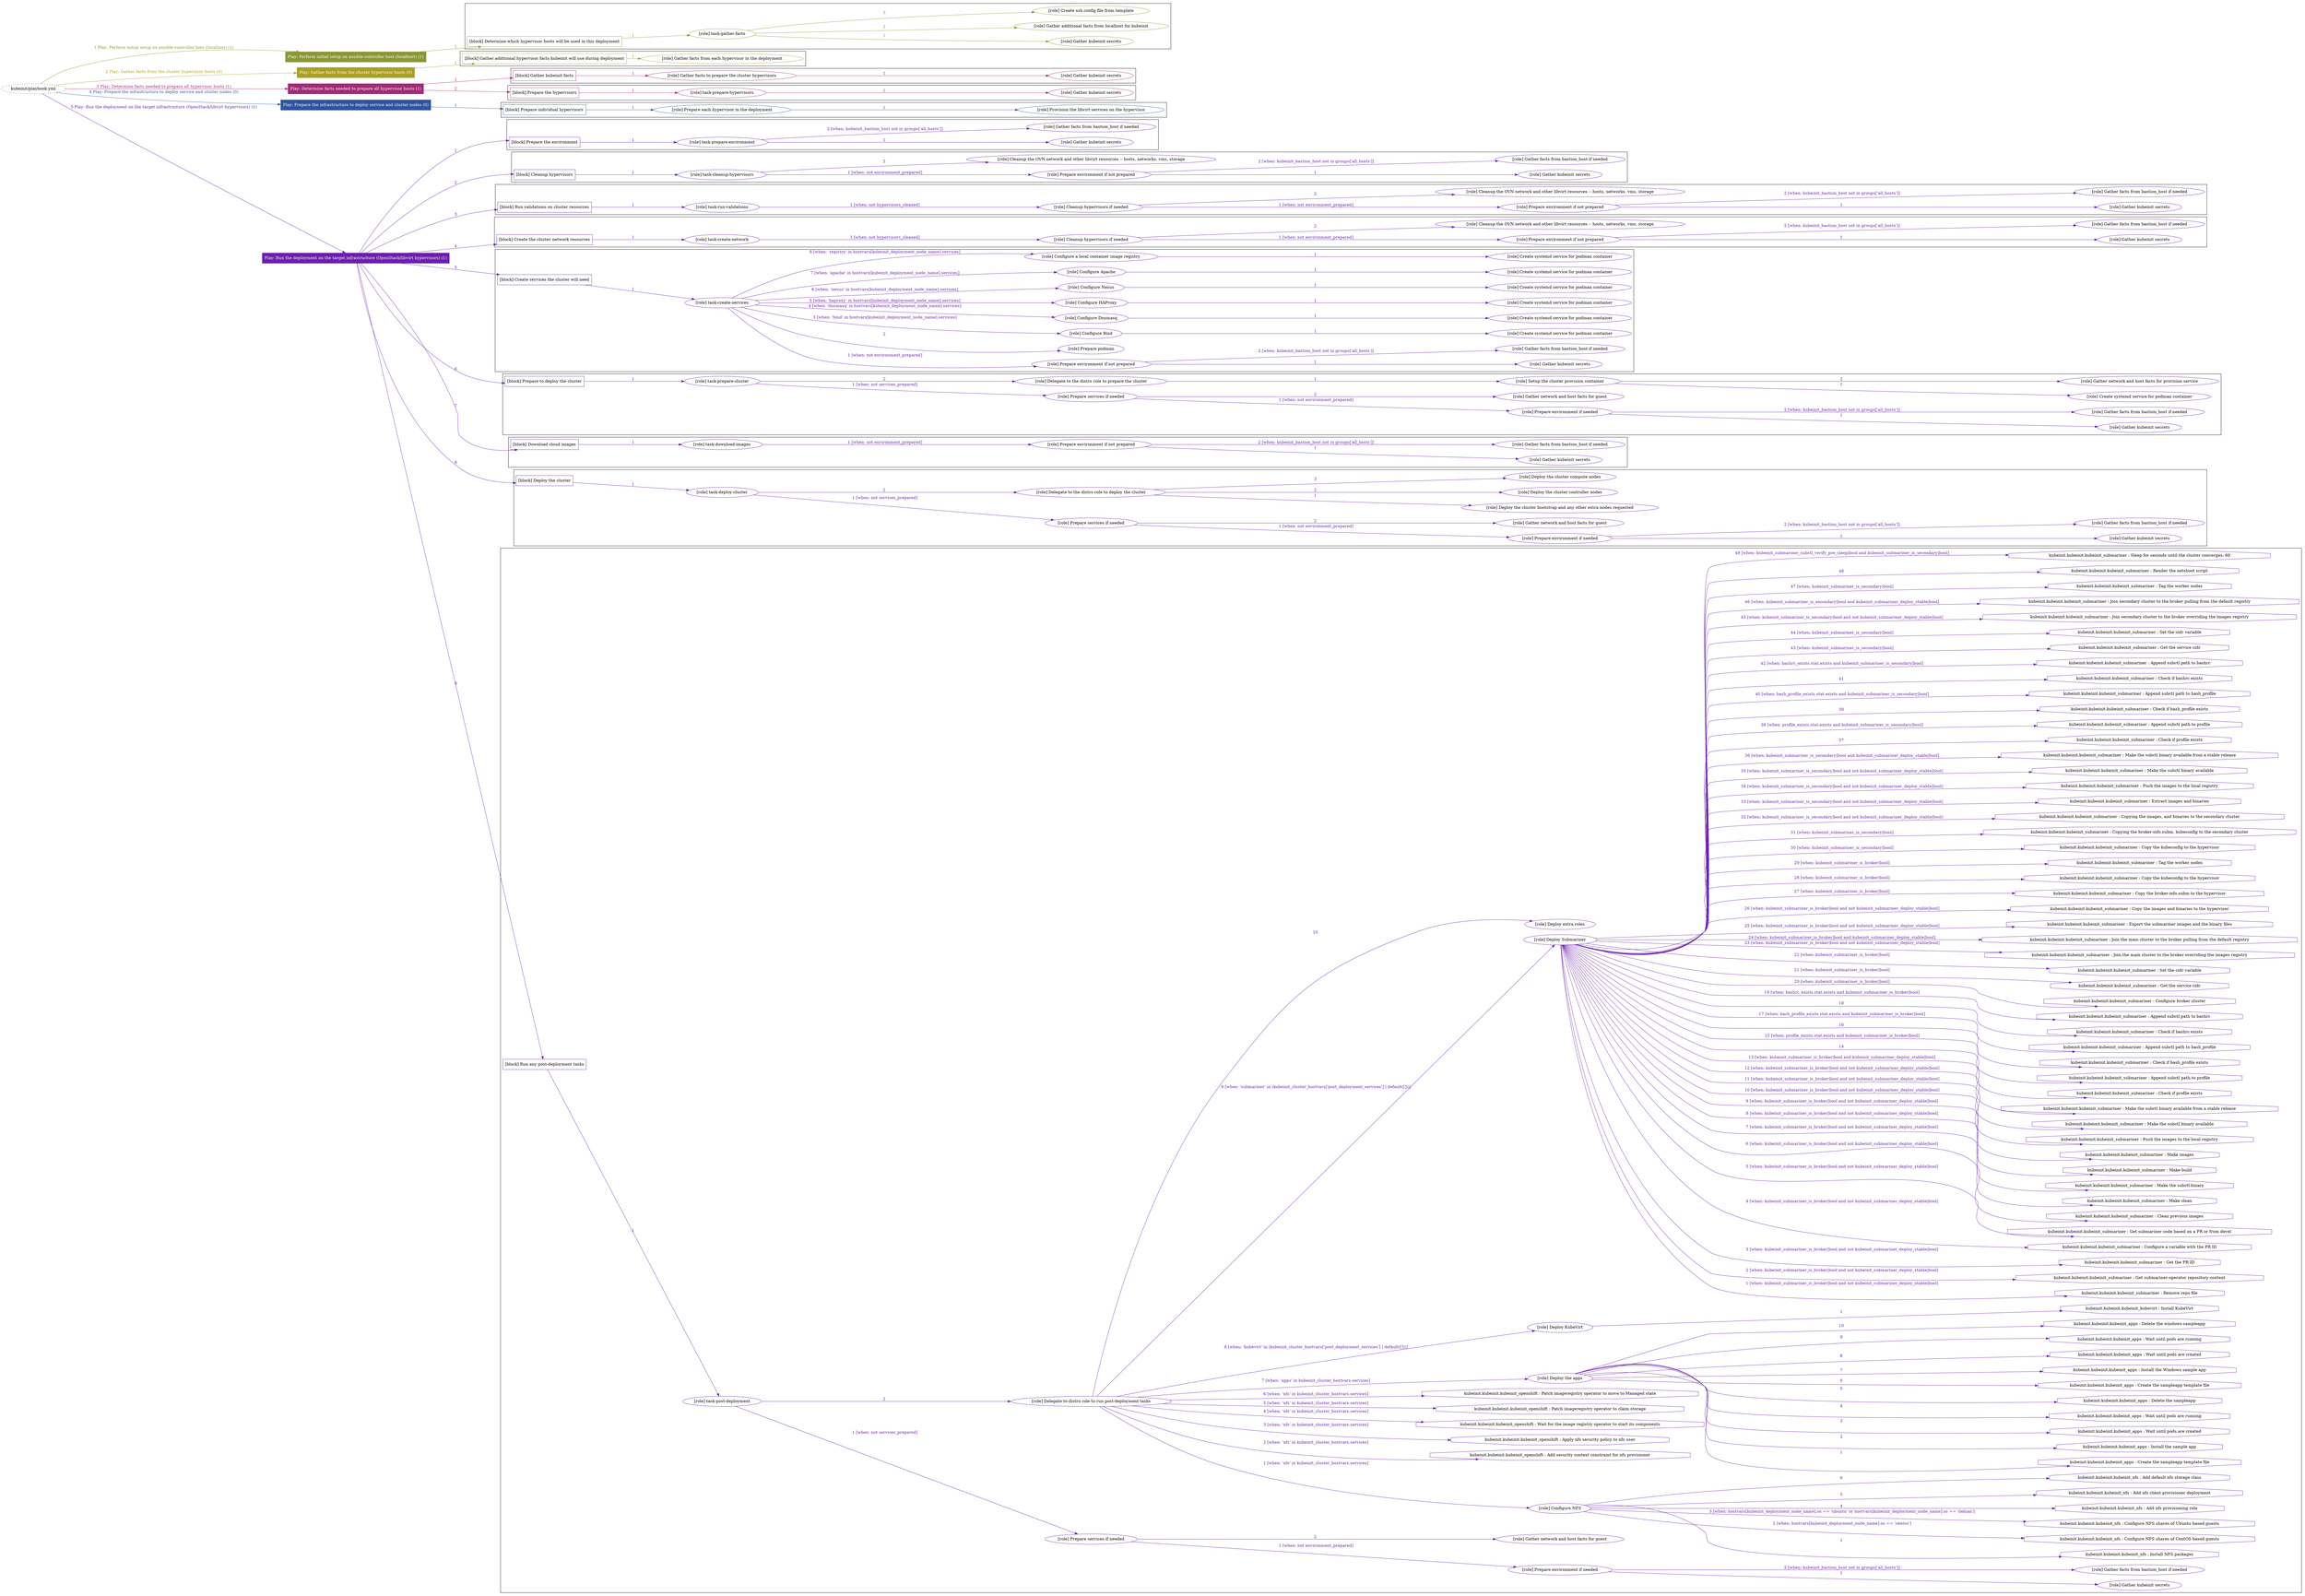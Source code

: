 digraph {
	graph [concentrate=true ordering=in rankdir=LR ratio=fill]
	edge [esep=5 sep=10]
	"kubeinit/playbook.yml" [URL="/home/runner/work/kubeinit/kubeinit/kubeinit/playbook.yml" id=playbook_752d2524 style=dotted]
	"kubeinit/playbook.yml" -> play_a68e05d3 [label="1 Play: Perform initial setup on ansible-controller host (localhost) (1)" color="#8b9735" fontcolor="#8b9735" id=edge_play_a68e05d3 labeltooltip="1 Play: Perform initial setup on ansible-controller host (localhost) (1)" tooltip="1 Play: Perform initial setup on ansible-controller host (localhost) (1)"]
	subgraph "Play: Perform initial setup on ansible-controller host (localhost) (1)" {
		play_a68e05d3 [label="Play: Perform initial setup on ansible-controller host (localhost) (1)" URL="/home/runner/work/kubeinit/kubeinit/kubeinit/playbook.yml" color="#8b9735" fontcolor="#ffffff" id=play_a68e05d3 shape=box style=filled tooltip=localhost]
		play_a68e05d3 -> block_b57ad872 [label=1 color="#8b9735" fontcolor="#8b9735" id=edge_block_b57ad872 labeltooltip=1 tooltip=1]
		subgraph cluster_block_b57ad872 {
			block_b57ad872 [label="[block] Determine which hypervisor hosts will be used in this deployment" URL="/home/runner/work/kubeinit/kubeinit/kubeinit/playbook.yml" color="#8b9735" id=block_b57ad872 labeltooltip="Determine which hypervisor hosts will be used in this deployment" shape=box tooltip="Determine which hypervisor hosts will be used in this deployment"]
			block_b57ad872 -> role_a442ed27 [label="1 " color="#8b9735" fontcolor="#8b9735" id=edge_role_a442ed27 labeltooltip="1 " tooltip="1 "]
			subgraph "task-gather-facts" {
				role_a442ed27 [label="[role] task-gather-facts" URL="/home/runner/work/kubeinit/kubeinit/kubeinit/playbook.yml" color="#8b9735" id=role_a442ed27 tooltip="task-gather-facts"]
				role_a442ed27 -> role_b7ed9304 [label="1 " color="#8b9735" fontcolor="#8b9735" id=edge_role_b7ed9304 labeltooltip="1 " tooltip="1 "]
				subgraph "Gather kubeinit secrets" {
					role_b7ed9304 [label="[role] Gather kubeinit secrets" URL="/home/runner/.ansible/collections/ansible_collections/kubeinit/kubeinit/roles/kubeinit_prepare/tasks/build_hypervisors_group.yml" color="#8b9735" id=role_b7ed9304 tooltip="Gather kubeinit secrets"]
				}
				role_a442ed27 -> role_8474b15e [label="2 " color="#8b9735" fontcolor="#8b9735" id=edge_role_8474b15e labeltooltip="2 " tooltip="2 "]
				subgraph "Gather additional facts from localhost for kubeinit" {
					role_8474b15e [label="[role] Gather additional facts from localhost for kubeinit" URL="/home/runner/.ansible/collections/ansible_collections/kubeinit/kubeinit/roles/kubeinit_prepare/tasks/build_hypervisors_group.yml" color="#8b9735" id=role_8474b15e tooltip="Gather additional facts from localhost for kubeinit"]
				}
				role_a442ed27 -> role_ec908bba [label="3 " color="#8b9735" fontcolor="#8b9735" id=edge_role_ec908bba labeltooltip="3 " tooltip="3 "]
				subgraph "Create ssh config file from template" {
					role_ec908bba [label="[role] Create ssh config file from template" URL="/home/runner/.ansible/collections/ansible_collections/kubeinit/kubeinit/roles/kubeinit_prepare/tasks/build_hypervisors_group.yml" color="#8b9735" id=role_ec908bba tooltip="Create ssh config file from template"]
				}
			}
		}
	}
	"kubeinit/playbook.yml" -> play_318bee21 [label="2 Play: Gather facts from the cluster hypervisor hosts (0)" color="#aaa022" fontcolor="#aaa022" id=edge_play_318bee21 labeltooltip="2 Play: Gather facts from the cluster hypervisor hosts (0)" tooltip="2 Play: Gather facts from the cluster hypervisor hosts (0)"]
	subgraph "Play: Gather facts from the cluster hypervisor hosts (0)" {
		play_318bee21 [label="Play: Gather facts from the cluster hypervisor hosts (0)" URL="/home/runner/work/kubeinit/kubeinit/kubeinit/playbook.yml" color="#aaa022" fontcolor="#ffffff" id=play_318bee21 shape=box style=filled tooltip="Play: Gather facts from the cluster hypervisor hosts (0)"]
		play_318bee21 -> block_4ecaba79 [label=1 color="#aaa022" fontcolor="#aaa022" id=edge_block_4ecaba79 labeltooltip=1 tooltip=1]
		subgraph cluster_block_4ecaba79 {
			block_4ecaba79 [label="[block] Gather additional hypervisor facts kubeinit will use during deployment" URL="/home/runner/work/kubeinit/kubeinit/kubeinit/playbook.yml" color="#aaa022" id=block_4ecaba79 labeltooltip="Gather additional hypervisor facts kubeinit will use during deployment" shape=box tooltip="Gather additional hypervisor facts kubeinit will use during deployment"]
			block_4ecaba79 -> role_070fd075 [label="1 " color="#aaa022" fontcolor="#aaa022" id=edge_role_070fd075 labeltooltip="1 " tooltip="1 "]
			subgraph "Gather facts from each hypervisor in the deployment" {
				role_070fd075 [label="[role] Gather facts from each hypervisor in the deployment" URL="/home/runner/work/kubeinit/kubeinit/kubeinit/playbook.yml" color="#aaa022" id=role_070fd075 tooltip="Gather facts from each hypervisor in the deployment"]
			}
		}
	}
	"kubeinit/playbook.yml" -> play_6008e32e [label="3 Play: Determine facts needed to prepare all hypervisor hosts (1)" color="#a12b75" fontcolor="#a12b75" id=edge_play_6008e32e labeltooltip="3 Play: Determine facts needed to prepare all hypervisor hosts (1)" tooltip="3 Play: Determine facts needed to prepare all hypervisor hosts (1)"]
	subgraph "Play: Determine facts needed to prepare all hypervisor hosts (1)" {
		play_6008e32e [label="Play: Determine facts needed to prepare all hypervisor hosts (1)" URL="/home/runner/work/kubeinit/kubeinit/kubeinit/playbook.yml" color="#a12b75" fontcolor="#ffffff" id=play_6008e32e shape=box style=filled tooltip=localhost]
		play_6008e32e -> block_93df6459 [label=1 color="#a12b75" fontcolor="#a12b75" id=edge_block_93df6459 labeltooltip=1 tooltip=1]
		subgraph cluster_block_93df6459 {
			block_93df6459 [label="[block] Gather kubeinit facts" URL="/home/runner/work/kubeinit/kubeinit/kubeinit/playbook.yml" color="#a12b75" id=block_93df6459 labeltooltip="Gather kubeinit facts" shape=box tooltip="Gather kubeinit facts"]
			block_93df6459 -> role_6738394d [label="1 " color="#a12b75" fontcolor="#a12b75" id=edge_role_6738394d labeltooltip="1 " tooltip="1 "]
			subgraph "Gather facts to prepare the cluster hypervisors" {
				role_6738394d [label="[role] Gather facts to prepare the cluster hypervisors" URL="/home/runner/work/kubeinit/kubeinit/kubeinit/playbook.yml" color="#a12b75" id=role_6738394d tooltip="Gather facts to prepare the cluster hypervisors"]
				role_6738394d -> role_b5e1f270 [label="1 " color="#a12b75" fontcolor="#a12b75" id=edge_role_b5e1f270 labeltooltip="1 " tooltip="1 "]
				subgraph "Gather kubeinit secrets" {
					role_b5e1f270 [label="[role] Gather kubeinit secrets" URL="/home/runner/.ansible/collections/ansible_collections/kubeinit/kubeinit/roles/kubeinit_prepare/tasks/gather_kubeinit_facts.yml" color="#a12b75" id=role_b5e1f270 tooltip="Gather kubeinit secrets"]
				}
			}
		}
		play_6008e32e -> block_c6a5be7a [label=2 color="#a12b75" fontcolor="#a12b75" id=edge_block_c6a5be7a labeltooltip=2 tooltip=2]
		subgraph cluster_block_c6a5be7a {
			block_c6a5be7a [label="[block] Prepare the hypervisors" URL="/home/runner/work/kubeinit/kubeinit/kubeinit/playbook.yml" color="#a12b75" id=block_c6a5be7a labeltooltip="Prepare the hypervisors" shape=box tooltip="Prepare the hypervisors"]
			block_c6a5be7a -> role_d2c32d10 [label="1 " color="#a12b75" fontcolor="#a12b75" id=edge_role_d2c32d10 labeltooltip="1 " tooltip="1 "]
			subgraph "task-prepare-hypervisors" {
				role_d2c32d10 [label="[role] task-prepare-hypervisors" URL="/home/runner/work/kubeinit/kubeinit/kubeinit/playbook.yml" color="#a12b75" id=role_d2c32d10 tooltip="task-prepare-hypervisors"]
				role_d2c32d10 -> role_67c0d728 [label="1 " color="#a12b75" fontcolor="#a12b75" id=edge_role_67c0d728 labeltooltip="1 " tooltip="1 "]
				subgraph "Gather kubeinit secrets" {
					role_67c0d728 [label="[role] Gather kubeinit secrets" URL="/home/runner/.ansible/collections/ansible_collections/kubeinit/kubeinit/roles/kubeinit_prepare/tasks/gather_kubeinit_facts.yml" color="#a12b75" id=role_67c0d728 tooltip="Gather kubeinit secrets"]
				}
			}
		}
	}
	"kubeinit/playbook.yml" -> play_0f9202d4 [label="4 Play: Prepare the infrastructure to deploy service and cluster nodes (0)" color="#2f549d" fontcolor="#2f549d" id=edge_play_0f9202d4 labeltooltip="4 Play: Prepare the infrastructure to deploy service and cluster nodes (0)" tooltip="4 Play: Prepare the infrastructure to deploy service and cluster nodes (0)"]
	subgraph "Play: Prepare the infrastructure to deploy service and cluster nodes (0)" {
		play_0f9202d4 [label="Play: Prepare the infrastructure to deploy service and cluster nodes (0)" URL="/home/runner/work/kubeinit/kubeinit/kubeinit/playbook.yml" color="#2f549d" fontcolor="#ffffff" id=play_0f9202d4 shape=box style=filled tooltip="Play: Prepare the infrastructure to deploy service and cluster nodes (0)"]
		play_0f9202d4 -> block_cedb383b [label=1 color="#2f549d" fontcolor="#2f549d" id=edge_block_cedb383b labeltooltip=1 tooltip=1]
		subgraph cluster_block_cedb383b {
			block_cedb383b [label="[block] Prepare individual hypervisors" URL="/home/runner/work/kubeinit/kubeinit/kubeinit/playbook.yml" color="#2f549d" id=block_cedb383b labeltooltip="Prepare individual hypervisors" shape=box tooltip="Prepare individual hypervisors"]
			block_cedb383b -> role_21a58cfc [label="1 " color="#2f549d" fontcolor="#2f549d" id=edge_role_21a58cfc labeltooltip="1 " tooltip="1 "]
			subgraph "Prepare each hypervisor in the deployment" {
				role_21a58cfc [label="[role] Prepare each hypervisor in the deployment" URL="/home/runner/work/kubeinit/kubeinit/kubeinit/playbook.yml" color="#2f549d" id=role_21a58cfc tooltip="Prepare each hypervisor in the deployment"]
				role_21a58cfc -> role_9c9bc2ae [label="1 " color="#2f549d" fontcolor="#2f549d" id=edge_role_9c9bc2ae labeltooltip="1 " tooltip="1 "]
				subgraph "Provision the libvirt services on the hypervisor" {
					role_9c9bc2ae [label="[role] Provision the libvirt services on the hypervisor" URL="/home/runner/.ansible/collections/ansible_collections/kubeinit/kubeinit/roles/kubeinit_prepare/tasks/prepare_hypervisor.yml" color="#2f549d" id=role_9c9bc2ae tooltip="Provision the libvirt services on the hypervisor"]
				}
			}
		}
	}
	"kubeinit/playbook.yml" -> play_c81f510a [label="5 Play: Run the deployment on the target infrastructure (OpenStack/libvirt hypervisors) (1)" color="#6a20ac" fontcolor="#6a20ac" id=edge_play_c81f510a labeltooltip="5 Play: Run the deployment on the target infrastructure (OpenStack/libvirt hypervisors) (1)" tooltip="5 Play: Run the deployment on the target infrastructure (OpenStack/libvirt hypervisors) (1)"]
	subgraph "Play: Run the deployment on the target infrastructure (OpenStack/libvirt hypervisors) (1)" {
		play_c81f510a [label="Play: Run the deployment on the target infrastructure (OpenStack/libvirt hypervisors) (1)" URL="/home/runner/work/kubeinit/kubeinit/kubeinit/playbook.yml" color="#6a20ac" fontcolor="#ffffff" id=play_c81f510a shape=box style=filled tooltip=localhost]
		play_c81f510a -> block_c057d4dd [label=1 color="#6a20ac" fontcolor="#6a20ac" id=edge_block_c057d4dd labeltooltip=1 tooltip=1]
		subgraph cluster_block_c057d4dd {
			block_c057d4dd [label="[block] Prepare the environment" URL="/home/runner/work/kubeinit/kubeinit/kubeinit/playbook.yml" color="#6a20ac" id=block_c057d4dd labeltooltip="Prepare the environment" shape=box tooltip="Prepare the environment"]
			block_c057d4dd -> role_bd574363 [label="1 " color="#6a20ac" fontcolor="#6a20ac" id=edge_role_bd574363 labeltooltip="1 " tooltip="1 "]
			subgraph "task-prepare-environment" {
				role_bd574363 [label="[role] task-prepare-environment" URL="/home/runner/work/kubeinit/kubeinit/kubeinit/playbook.yml" color="#6a20ac" id=role_bd574363 tooltip="task-prepare-environment"]
				role_bd574363 -> role_c9a02903 [label="1 " color="#6a20ac" fontcolor="#6a20ac" id=edge_role_c9a02903 labeltooltip="1 " tooltip="1 "]
				subgraph "Gather kubeinit secrets" {
					role_c9a02903 [label="[role] Gather kubeinit secrets" URL="/home/runner/.ansible/collections/ansible_collections/kubeinit/kubeinit/roles/kubeinit_prepare/tasks/gather_kubeinit_facts.yml" color="#6a20ac" id=role_c9a02903 tooltip="Gather kubeinit secrets"]
				}
				role_bd574363 -> role_1cbe1f4a [label="2 [when: kubeinit_bastion_host not in groups['all_hosts']]" color="#6a20ac" fontcolor="#6a20ac" id=edge_role_1cbe1f4a labeltooltip="2 [when: kubeinit_bastion_host not in groups['all_hosts']]" tooltip="2 [when: kubeinit_bastion_host not in groups['all_hosts']]"]
				subgraph "Gather facts from bastion_host if needed" {
					role_1cbe1f4a [label="[role] Gather facts from bastion_host if needed" URL="/home/runner/.ansible/collections/ansible_collections/kubeinit/kubeinit/roles/kubeinit_prepare/tasks/main.yml" color="#6a20ac" id=role_1cbe1f4a tooltip="Gather facts from bastion_host if needed"]
				}
			}
		}
		play_c81f510a -> block_d5c41322 [label=2 color="#6a20ac" fontcolor="#6a20ac" id=edge_block_d5c41322 labeltooltip=2 tooltip=2]
		subgraph cluster_block_d5c41322 {
			block_d5c41322 [label="[block] Cleanup hypervisors" URL="/home/runner/work/kubeinit/kubeinit/kubeinit/playbook.yml" color="#6a20ac" id=block_d5c41322 labeltooltip="Cleanup hypervisors" shape=box tooltip="Cleanup hypervisors"]
			block_d5c41322 -> role_ba90072a [label="1 " color="#6a20ac" fontcolor="#6a20ac" id=edge_role_ba90072a labeltooltip="1 " tooltip="1 "]
			subgraph "task-cleanup-hypervisors" {
				role_ba90072a [label="[role] task-cleanup-hypervisors" URL="/home/runner/work/kubeinit/kubeinit/kubeinit/playbook.yml" color="#6a20ac" id=role_ba90072a tooltip="task-cleanup-hypervisors"]
				role_ba90072a -> role_f2a49501 [label="1 [when: not environment_prepared]" color="#6a20ac" fontcolor="#6a20ac" id=edge_role_f2a49501 labeltooltip="1 [when: not environment_prepared]" tooltip="1 [when: not environment_prepared]"]
				subgraph "Prepare environment if not prepared" {
					role_f2a49501 [label="[role] Prepare environment if not prepared" URL="/home/runner/.ansible/collections/ansible_collections/kubeinit/kubeinit/roles/kubeinit_libvirt/tasks/cleanup_hypervisors.yml" color="#6a20ac" id=role_f2a49501 tooltip="Prepare environment if not prepared"]
					role_f2a49501 -> role_21f2da3a [label="1 " color="#6a20ac" fontcolor="#6a20ac" id=edge_role_21f2da3a labeltooltip="1 " tooltip="1 "]
					subgraph "Gather kubeinit secrets" {
						role_21f2da3a [label="[role] Gather kubeinit secrets" URL="/home/runner/.ansible/collections/ansible_collections/kubeinit/kubeinit/roles/kubeinit_prepare/tasks/gather_kubeinit_facts.yml" color="#6a20ac" id=role_21f2da3a tooltip="Gather kubeinit secrets"]
					}
					role_f2a49501 -> role_6ea7835a [label="2 [when: kubeinit_bastion_host not in groups['all_hosts']]" color="#6a20ac" fontcolor="#6a20ac" id=edge_role_6ea7835a labeltooltip="2 [when: kubeinit_bastion_host not in groups['all_hosts']]" tooltip="2 [when: kubeinit_bastion_host not in groups['all_hosts']]"]
					subgraph "Gather facts from bastion_host if needed" {
						role_6ea7835a [label="[role] Gather facts from bastion_host if needed" URL="/home/runner/.ansible/collections/ansible_collections/kubeinit/kubeinit/roles/kubeinit_prepare/tasks/main.yml" color="#6a20ac" id=role_6ea7835a tooltip="Gather facts from bastion_host if needed"]
					}
				}
				role_ba90072a -> role_3edf0399 [label="2 " color="#6a20ac" fontcolor="#6a20ac" id=edge_role_3edf0399 labeltooltip="2 " tooltip="2 "]
				subgraph "Cleanup the OVN network and other libvirt resources -- hosts, networks, vms, storage" {
					role_3edf0399 [label="[role] Cleanup the OVN network and other libvirt resources -- hosts, networks, vms, storage" URL="/home/runner/.ansible/collections/ansible_collections/kubeinit/kubeinit/roles/kubeinit_libvirt/tasks/cleanup_hypervisors.yml" color="#6a20ac" id=role_3edf0399 tooltip="Cleanup the OVN network and other libvirt resources -- hosts, networks, vms, storage"]
				}
			}
		}
		play_c81f510a -> block_b0ab00d5 [label=3 color="#6a20ac" fontcolor="#6a20ac" id=edge_block_b0ab00d5 labeltooltip=3 tooltip=3]
		subgraph cluster_block_b0ab00d5 {
			block_b0ab00d5 [label="[block] Run validations on cluster resources" URL="/home/runner/work/kubeinit/kubeinit/kubeinit/playbook.yml" color="#6a20ac" id=block_b0ab00d5 labeltooltip="Run validations on cluster resources" shape=box tooltip="Run validations on cluster resources"]
			block_b0ab00d5 -> role_db98e808 [label="1 " color="#6a20ac" fontcolor="#6a20ac" id=edge_role_db98e808 labeltooltip="1 " tooltip="1 "]
			subgraph "task-run-validations" {
				role_db98e808 [label="[role] task-run-validations" URL="/home/runner/work/kubeinit/kubeinit/kubeinit/playbook.yml" color="#6a20ac" id=role_db98e808 tooltip="task-run-validations"]
				role_db98e808 -> role_b2844895 [label="1 [when: not hypervisors_cleaned]" color="#6a20ac" fontcolor="#6a20ac" id=edge_role_b2844895 labeltooltip="1 [when: not hypervisors_cleaned]" tooltip="1 [when: not hypervisors_cleaned]"]
				subgraph "Cleanup hypervisors if needed" {
					role_b2844895 [label="[role] Cleanup hypervisors if needed" URL="/home/runner/.ansible/collections/ansible_collections/kubeinit/kubeinit/roles/kubeinit_validations/tasks/main.yml" color="#6a20ac" id=role_b2844895 tooltip="Cleanup hypervisors if needed"]
					role_b2844895 -> role_e65e0190 [label="1 [when: not environment_prepared]" color="#6a20ac" fontcolor="#6a20ac" id=edge_role_e65e0190 labeltooltip="1 [when: not environment_prepared]" tooltip="1 [when: not environment_prepared]"]
					subgraph "Prepare environment if not prepared" {
						role_e65e0190 [label="[role] Prepare environment if not prepared" URL="/home/runner/.ansible/collections/ansible_collections/kubeinit/kubeinit/roles/kubeinit_libvirt/tasks/cleanup_hypervisors.yml" color="#6a20ac" id=role_e65e0190 tooltip="Prepare environment if not prepared"]
						role_e65e0190 -> role_17697057 [label="1 " color="#6a20ac" fontcolor="#6a20ac" id=edge_role_17697057 labeltooltip="1 " tooltip="1 "]
						subgraph "Gather kubeinit secrets" {
							role_17697057 [label="[role] Gather kubeinit secrets" URL="/home/runner/.ansible/collections/ansible_collections/kubeinit/kubeinit/roles/kubeinit_prepare/tasks/gather_kubeinit_facts.yml" color="#6a20ac" id=role_17697057 tooltip="Gather kubeinit secrets"]
						}
						role_e65e0190 -> role_79d5bd06 [label="2 [when: kubeinit_bastion_host not in groups['all_hosts']]" color="#6a20ac" fontcolor="#6a20ac" id=edge_role_79d5bd06 labeltooltip="2 [when: kubeinit_bastion_host not in groups['all_hosts']]" tooltip="2 [when: kubeinit_bastion_host not in groups['all_hosts']]"]
						subgraph "Gather facts from bastion_host if needed" {
							role_79d5bd06 [label="[role] Gather facts from bastion_host if needed" URL="/home/runner/.ansible/collections/ansible_collections/kubeinit/kubeinit/roles/kubeinit_prepare/tasks/main.yml" color="#6a20ac" id=role_79d5bd06 tooltip="Gather facts from bastion_host if needed"]
						}
					}
					role_b2844895 -> role_ac982de1 [label="2 " color="#6a20ac" fontcolor="#6a20ac" id=edge_role_ac982de1 labeltooltip="2 " tooltip="2 "]
					subgraph "Cleanup the OVN network and other libvirt resources -- hosts, networks, vms, storage" {
						role_ac982de1 [label="[role] Cleanup the OVN network and other libvirt resources -- hosts, networks, vms, storage" URL="/home/runner/.ansible/collections/ansible_collections/kubeinit/kubeinit/roles/kubeinit_libvirt/tasks/cleanup_hypervisors.yml" color="#6a20ac" id=role_ac982de1 tooltip="Cleanup the OVN network and other libvirt resources -- hosts, networks, vms, storage"]
					}
				}
			}
		}
		play_c81f510a -> block_c60c6260 [label=4 color="#6a20ac" fontcolor="#6a20ac" id=edge_block_c60c6260 labeltooltip=4 tooltip=4]
		subgraph cluster_block_c60c6260 {
			block_c60c6260 [label="[block] Create the cluster network resources" URL="/home/runner/work/kubeinit/kubeinit/kubeinit/playbook.yml" color="#6a20ac" id=block_c60c6260 labeltooltip="Create the cluster network resources" shape=box tooltip="Create the cluster network resources"]
			block_c60c6260 -> role_fb8becf1 [label="1 " color="#6a20ac" fontcolor="#6a20ac" id=edge_role_fb8becf1 labeltooltip="1 " tooltip="1 "]
			subgraph "task-create-network" {
				role_fb8becf1 [label="[role] task-create-network" URL="/home/runner/work/kubeinit/kubeinit/kubeinit/playbook.yml" color="#6a20ac" id=role_fb8becf1 tooltip="task-create-network"]
				role_fb8becf1 -> role_4f3d42a7 [label="1 [when: not hypervisors_cleaned]" color="#6a20ac" fontcolor="#6a20ac" id=edge_role_4f3d42a7 labeltooltip="1 [when: not hypervisors_cleaned]" tooltip="1 [when: not hypervisors_cleaned]"]
				subgraph "Cleanup hypervisors if needed" {
					role_4f3d42a7 [label="[role] Cleanup hypervisors if needed" URL="/home/runner/.ansible/collections/ansible_collections/kubeinit/kubeinit/roles/kubeinit_libvirt/tasks/create_network.yml" color="#6a20ac" id=role_4f3d42a7 tooltip="Cleanup hypervisors if needed"]
					role_4f3d42a7 -> role_10440d72 [label="1 [when: not environment_prepared]" color="#6a20ac" fontcolor="#6a20ac" id=edge_role_10440d72 labeltooltip="1 [when: not environment_prepared]" tooltip="1 [when: not environment_prepared]"]
					subgraph "Prepare environment if not prepared" {
						role_10440d72 [label="[role] Prepare environment if not prepared" URL="/home/runner/.ansible/collections/ansible_collections/kubeinit/kubeinit/roles/kubeinit_libvirt/tasks/cleanup_hypervisors.yml" color="#6a20ac" id=role_10440d72 tooltip="Prepare environment if not prepared"]
						role_10440d72 -> role_319ae15a [label="1 " color="#6a20ac" fontcolor="#6a20ac" id=edge_role_319ae15a labeltooltip="1 " tooltip="1 "]
						subgraph "Gather kubeinit secrets" {
							role_319ae15a [label="[role] Gather kubeinit secrets" URL="/home/runner/.ansible/collections/ansible_collections/kubeinit/kubeinit/roles/kubeinit_prepare/tasks/gather_kubeinit_facts.yml" color="#6a20ac" id=role_319ae15a tooltip="Gather kubeinit secrets"]
						}
						role_10440d72 -> role_8a1d3304 [label="2 [when: kubeinit_bastion_host not in groups['all_hosts']]" color="#6a20ac" fontcolor="#6a20ac" id=edge_role_8a1d3304 labeltooltip="2 [when: kubeinit_bastion_host not in groups['all_hosts']]" tooltip="2 [when: kubeinit_bastion_host not in groups['all_hosts']]"]
						subgraph "Gather facts from bastion_host if needed" {
							role_8a1d3304 [label="[role] Gather facts from bastion_host if needed" URL="/home/runner/.ansible/collections/ansible_collections/kubeinit/kubeinit/roles/kubeinit_prepare/tasks/main.yml" color="#6a20ac" id=role_8a1d3304 tooltip="Gather facts from bastion_host if needed"]
						}
					}
					role_4f3d42a7 -> role_d83670c2 [label="2 " color="#6a20ac" fontcolor="#6a20ac" id=edge_role_d83670c2 labeltooltip="2 " tooltip="2 "]
					subgraph "Cleanup the OVN network and other libvirt resources -- hosts, networks, vms, storage" {
						role_d83670c2 [label="[role] Cleanup the OVN network and other libvirt resources -- hosts, networks, vms, storage" URL="/home/runner/.ansible/collections/ansible_collections/kubeinit/kubeinit/roles/kubeinit_libvirt/tasks/cleanup_hypervisors.yml" color="#6a20ac" id=role_d83670c2 tooltip="Cleanup the OVN network and other libvirt resources -- hosts, networks, vms, storage"]
					}
				}
			}
		}
		play_c81f510a -> block_8dfa1fe8 [label=5 color="#6a20ac" fontcolor="#6a20ac" id=edge_block_8dfa1fe8 labeltooltip=5 tooltip=5]
		subgraph cluster_block_8dfa1fe8 {
			block_8dfa1fe8 [label="[block] Create services the cluster will need" URL="/home/runner/work/kubeinit/kubeinit/kubeinit/playbook.yml" color="#6a20ac" id=block_8dfa1fe8 labeltooltip="Create services the cluster will need" shape=box tooltip="Create services the cluster will need"]
			block_8dfa1fe8 -> role_c9f93c89 [label="1 " color="#6a20ac" fontcolor="#6a20ac" id=edge_role_c9f93c89 labeltooltip="1 " tooltip="1 "]
			subgraph "task-create-services" {
				role_c9f93c89 [label="[role] task-create-services" URL="/home/runner/work/kubeinit/kubeinit/kubeinit/playbook.yml" color="#6a20ac" id=role_c9f93c89 tooltip="task-create-services"]
				role_c9f93c89 -> role_e0b5d846 [label="1 [when: not environment_prepared]" color="#6a20ac" fontcolor="#6a20ac" id=edge_role_e0b5d846 labeltooltip="1 [when: not environment_prepared]" tooltip="1 [when: not environment_prepared]"]
				subgraph "Prepare environment if not prepared" {
					role_e0b5d846 [label="[role] Prepare environment if not prepared" URL="/home/runner/.ansible/collections/ansible_collections/kubeinit/kubeinit/roles/kubeinit_services/tasks/main.yml" color="#6a20ac" id=role_e0b5d846 tooltip="Prepare environment if not prepared"]
					role_e0b5d846 -> role_335ebec8 [label="1 " color="#6a20ac" fontcolor="#6a20ac" id=edge_role_335ebec8 labeltooltip="1 " tooltip="1 "]
					subgraph "Gather kubeinit secrets" {
						role_335ebec8 [label="[role] Gather kubeinit secrets" URL="/home/runner/.ansible/collections/ansible_collections/kubeinit/kubeinit/roles/kubeinit_prepare/tasks/gather_kubeinit_facts.yml" color="#6a20ac" id=role_335ebec8 tooltip="Gather kubeinit secrets"]
					}
					role_e0b5d846 -> role_2146ce91 [label="2 [when: kubeinit_bastion_host not in groups['all_hosts']]" color="#6a20ac" fontcolor="#6a20ac" id=edge_role_2146ce91 labeltooltip="2 [when: kubeinit_bastion_host not in groups['all_hosts']]" tooltip="2 [when: kubeinit_bastion_host not in groups['all_hosts']]"]
					subgraph "Gather facts from bastion_host if needed" {
						role_2146ce91 [label="[role] Gather facts from bastion_host if needed" URL="/home/runner/.ansible/collections/ansible_collections/kubeinit/kubeinit/roles/kubeinit_prepare/tasks/main.yml" color="#6a20ac" id=role_2146ce91 tooltip="Gather facts from bastion_host if needed"]
					}
				}
				role_c9f93c89 -> role_d188ad57 [label="2 " color="#6a20ac" fontcolor="#6a20ac" id=edge_role_d188ad57 labeltooltip="2 " tooltip="2 "]
				subgraph "Prepare podman" {
					role_d188ad57 [label="[role] Prepare podman" URL="/home/runner/.ansible/collections/ansible_collections/kubeinit/kubeinit/roles/kubeinit_services/tasks/00_create_service_pod.yml" color="#6a20ac" id=role_d188ad57 tooltip="Prepare podman"]
				}
				role_c9f93c89 -> role_7196758a [label="3 [when: 'bind' in hostvars[kubeinit_deployment_node_name].services]" color="#6a20ac" fontcolor="#6a20ac" id=edge_role_7196758a labeltooltip="3 [when: 'bind' in hostvars[kubeinit_deployment_node_name].services]" tooltip="3 [when: 'bind' in hostvars[kubeinit_deployment_node_name].services]"]
				subgraph "Configure Bind" {
					role_7196758a [label="[role] Configure Bind" URL="/home/runner/.ansible/collections/ansible_collections/kubeinit/kubeinit/roles/kubeinit_services/tasks/start_services_containers.yml" color="#6a20ac" id=role_7196758a tooltip="Configure Bind"]
					role_7196758a -> role_2bf73ffa [label="1 " color="#6a20ac" fontcolor="#6a20ac" id=edge_role_2bf73ffa labeltooltip="1 " tooltip="1 "]
					subgraph "Create systemd service for podman container" {
						role_2bf73ffa [label="[role] Create systemd service for podman container" URL="/home/runner/.ansible/collections/ansible_collections/kubeinit/kubeinit/roles/kubeinit_bind/tasks/main.yml" color="#6a20ac" id=role_2bf73ffa tooltip="Create systemd service for podman container"]
					}
				}
				role_c9f93c89 -> role_e6642704 [label="4 [when: 'dnsmasq' in hostvars[kubeinit_deployment_node_name].services]" color="#6a20ac" fontcolor="#6a20ac" id=edge_role_e6642704 labeltooltip="4 [when: 'dnsmasq' in hostvars[kubeinit_deployment_node_name].services]" tooltip="4 [when: 'dnsmasq' in hostvars[kubeinit_deployment_node_name].services]"]
				subgraph "Configure Dnsmasq" {
					role_e6642704 [label="[role] Configure Dnsmasq" URL="/home/runner/.ansible/collections/ansible_collections/kubeinit/kubeinit/roles/kubeinit_services/tasks/start_services_containers.yml" color="#6a20ac" id=role_e6642704 tooltip="Configure Dnsmasq"]
					role_e6642704 -> role_37e77eca [label="1 " color="#6a20ac" fontcolor="#6a20ac" id=edge_role_37e77eca labeltooltip="1 " tooltip="1 "]
					subgraph "Create systemd service for podman container" {
						role_37e77eca [label="[role] Create systemd service for podman container" URL="/home/runner/.ansible/collections/ansible_collections/kubeinit/kubeinit/roles/kubeinit_dnsmasq/tasks/main.yml" color="#6a20ac" id=role_37e77eca tooltip="Create systemd service for podman container"]
					}
				}
				role_c9f93c89 -> role_6b37211c [label="5 [when: 'haproxy' in hostvars[kubeinit_deployment_node_name].services]" color="#6a20ac" fontcolor="#6a20ac" id=edge_role_6b37211c labeltooltip="5 [when: 'haproxy' in hostvars[kubeinit_deployment_node_name].services]" tooltip="5 [when: 'haproxy' in hostvars[kubeinit_deployment_node_name].services]"]
				subgraph "Configure HAProxy" {
					role_6b37211c [label="[role] Configure HAProxy" URL="/home/runner/.ansible/collections/ansible_collections/kubeinit/kubeinit/roles/kubeinit_services/tasks/start_services_containers.yml" color="#6a20ac" id=role_6b37211c tooltip="Configure HAProxy"]
					role_6b37211c -> role_3582b2af [label="1 " color="#6a20ac" fontcolor="#6a20ac" id=edge_role_3582b2af labeltooltip="1 " tooltip="1 "]
					subgraph "Create systemd service for podman container" {
						role_3582b2af [label="[role] Create systemd service for podman container" URL="/home/runner/.ansible/collections/ansible_collections/kubeinit/kubeinit/roles/kubeinit_haproxy/tasks/main.yml" color="#6a20ac" id=role_3582b2af tooltip="Create systemd service for podman container"]
					}
				}
				role_c9f93c89 -> role_c1f53c51 [label="6 [when: 'nexus' in hostvars[kubeinit_deployment_node_name].services]" color="#6a20ac" fontcolor="#6a20ac" id=edge_role_c1f53c51 labeltooltip="6 [when: 'nexus' in hostvars[kubeinit_deployment_node_name].services]" tooltip="6 [when: 'nexus' in hostvars[kubeinit_deployment_node_name].services]"]
				subgraph "Configure Nexus" {
					role_c1f53c51 [label="[role] Configure Nexus" URL="/home/runner/.ansible/collections/ansible_collections/kubeinit/kubeinit/roles/kubeinit_services/tasks/start_services_containers.yml" color="#6a20ac" id=role_c1f53c51 tooltip="Configure Nexus"]
					role_c1f53c51 -> role_4f1d3f73 [label="1 " color="#6a20ac" fontcolor="#6a20ac" id=edge_role_4f1d3f73 labeltooltip="1 " tooltip="1 "]
					subgraph "Create systemd service for podman container" {
						role_4f1d3f73 [label="[role] Create systemd service for podman container" URL="/home/runner/.ansible/collections/ansible_collections/kubeinit/kubeinit/roles/kubeinit_nexus/tasks/main.yml" color="#6a20ac" id=role_4f1d3f73 tooltip="Create systemd service for podman container"]
					}
				}
				role_c9f93c89 -> role_db379dfc [label="7 [when: 'apache' in hostvars[kubeinit_deployment_node_name].services]" color="#6a20ac" fontcolor="#6a20ac" id=edge_role_db379dfc labeltooltip="7 [when: 'apache' in hostvars[kubeinit_deployment_node_name].services]" tooltip="7 [when: 'apache' in hostvars[kubeinit_deployment_node_name].services]"]
				subgraph "Configure Apache" {
					role_db379dfc [label="[role] Configure Apache" URL="/home/runner/.ansible/collections/ansible_collections/kubeinit/kubeinit/roles/kubeinit_services/tasks/start_services_containers.yml" color="#6a20ac" id=role_db379dfc tooltip="Configure Apache"]
					role_db379dfc -> role_06361b65 [label="1 " color="#6a20ac" fontcolor="#6a20ac" id=edge_role_06361b65 labeltooltip="1 " tooltip="1 "]
					subgraph "Create systemd service for podman container" {
						role_06361b65 [label="[role] Create systemd service for podman container" URL="/home/runner/.ansible/collections/ansible_collections/kubeinit/kubeinit/roles/kubeinit_apache/tasks/main.yml" color="#6a20ac" id=role_06361b65 tooltip="Create systemd service for podman container"]
					}
				}
				role_c9f93c89 -> role_c5084ff6 [label="8 [when: 'registry' in hostvars[kubeinit_deployment_node_name].services]" color="#6a20ac" fontcolor="#6a20ac" id=edge_role_c5084ff6 labeltooltip="8 [when: 'registry' in hostvars[kubeinit_deployment_node_name].services]" tooltip="8 [when: 'registry' in hostvars[kubeinit_deployment_node_name].services]"]
				subgraph "Configure a local container image registry" {
					role_c5084ff6 [label="[role] Configure a local container image registry" URL="/home/runner/.ansible/collections/ansible_collections/kubeinit/kubeinit/roles/kubeinit_services/tasks/start_services_containers.yml" color="#6a20ac" id=role_c5084ff6 tooltip="Configure a local container image registry"]
					role_c5084ff6 -> role_c83af34e [label="1 " color="#6a20ac" fontcolor="#6a20ac" id=edge_role_c83af34e labeltooltip="1 " tooltip="1 "]
					subgraph "Create systemd service for podman container" {
						role_c83af34e [label="[role] Create systemd service for podman container" URL="/home/runner/.ansible/collections/ansible_collections/kubeinit/kubeinit/roles/kubeinit_registry/tasks/main.yml" color="#6a20ac" id=role_c83af34e tooltip="Create systemd service for podman container"]
					}
				}
			}
		}
		play_c81f510a -> block_94f7b65a [label=6 color="#6a20ac" fontcolor="#6a20ac" id=edge_block_94f7b65a labeltooltip=6 tooltip=6]
		subgraph cluster_block_94f7b65a {
			block_94f7b65a [label="[block] Prepare to deploy the cluster" URL="/home/runner/work/kubeinit/kubeinit/kubeinit/playbook.yml" color="#6a20ac" id=block_94f7b65a labeltooltip="Prepare to deploy the cluster" shape=box tooltip="Prepare to deploy the cluster"]
			block_94f7b65a -> role_222e1e90 [label="1 " color="#6a20ac" fontcolor="#6a20ac" id=edge_role_222e1e90 labeltooltip="1 " tooltip="1 "]
			subgraph "task-prepare-cluster" {
				role_222e1e90 [label="[role] task-prepare-cluster" URL="/home/runner/work/kubeinit/kubeinit/kubeinit/playbook.yml" color="#6a20ac" id=role_222e1e90 tooltip="task-prepare-cluster"]
				role_222e1e90 -> role_8ef643a8 [label="1 [when: not services_prepared]" color="#6a20ac" fontcolor="#6a20ac" id=edge_role_8ef643a8 labeltooltip="1 [when: not services_prepared]" tooltip="1 [when: not services_prepared]"]
				subgraph "Prepare services if needed" {
					role_8ef643a8 [label="[role] Prepare services if needed" URL="/home/runner/.ansible/collections/ansible_collections/kubeinit/kubeinit/roles/kubeinit_prepare/tasks/prepare_cluster.yml" color="#6a20ac" id=role_8ef643a8 tooltip="Prepare services if needed"]
					role_8ef643a8 -> role_0bc80fea [label="1 [when: not environment_prepared]" color="#6a20ac" fontcolor="#6a20ac" id=edge_role_0bc80fea labeltooltip="1 [when: not environment_prepared]" tooltip="1 [when: not environment_prepared]"]
					subgraph "Prepare environment if needed" {
						role_0bc80fea [label="[role] Prepare environment if needed" URL="/home/runner/.ansible/collections/ansible_collections/kubeinit/kubeinit/roles/kubeinit_services/tasks/prepare_services.yml" color="#6a20ac" id=role_0bc80fea tooltip="Prepare environment if needed"]
						role_0bc80fea -> role_8914232b [label="1 " color="#6a20ac" fontcolor="#6a20ac" id=edge_role_8914232b labeltooltip="1 " tooltip="1 "]
						subgraph "Gather kubeinit secrets" {
							role_8914232b [label="[role] Gather kubeinit secrets" URL="/home/runner/.ansible/collections/ansible_collections/kubeinit/kubeinit/roles/kubeinit_prepare/tasks/gather_kubeinit_facts.yml" color="#6a20ac" id=role_8914232b tooltip="Gather kubeinit secrets"]
						}
						role_0bc80fea -> role_d4853962 [label="2 [when: kubeinit_bastion_host not in groups['all_hosts']]" color="#6a20ac" fontcolor="#6a20ac" id=edge_role_d4853962 labeltooltip="2 [when: kubeinit_bastion_host not in groups['all_hosts']]" tooltip="2 [when: kubeinit_bastion_host not in groups['all_hosts']]"]
						subgraph "Gather facts from bastion_host if needed" {
							role_d4853962 [label="[role] Gather facts from bastion_host if needed" URL="/home/runner/.ansible/collections/ansible_collections/kubeinit/kubeinit/roles/kubeinit_prepare/tasks/main.yml" color="#6a20ac" id=role_d4853962 tooltip="Gather facts from bastion_host if needed"]
						}
					}
					role_8ef643a8 -> role_e8942016 [label="2 " color="#6a20ac" fontcolor="#6a20ac" id=edge_role_e8942016 labeltooltip="2 " tooltip="2 "]
					subgraph "Gather network and host facts for guest" {
						role_e8942016 [label="[role] Gather network and host facts for guest" URL="/home/runner/.ansible/collections/ansible_collections/kubeinit/kubeinit/roles/kubeinit_services/tasks/prepare_services.yml" color="#6a20ac" id=role_e8942016 tooltip="Gather network and host facts for guest"]
					}
				}
				role_222e1e90 -> role_94141239 [label="2 " color="#6a20ac" fontcolor="#6a20ac" id=edge_role_94141239 labeltooltip="2 " tooltip="2 "]
				subgraph "Delegate to the distro role to prepare the cluster" {
					role_94141239 [label="[role] Delegate to the distro role to prepare the cluster" URL="/home/runner/.ansible/collections/ansible_collections/kubeinit/kubeinit/roles/kubeinit_prepare/tasks/prepare_cluster.yml" color="#6a20ac" id=role_94141239 tooltip="Delegate to the distro role to prepare the cluster"]
					role_94141239 -> role_d58d658b [label="1 " color="#6a20ac" fontcolor="#6a20ac" id=edge_role_d58d658b labeltooltip="1 " tooltip="1 "]
					subgraph "Setup the cluster provision container" {
						role_d58d658b [label="[role] Setup the cluster provision container" URL="/home/runner/.ansible/collections/ansible_collections/kubeinit/kubeinit/roles/kubeinit_openshift/tasks/prepare_cluster.yml" color="#6a20ac" id=role_d58d658b tooltip="Setup the cluster provision container"]
						role_d58d658b -> role_c7f2cecd [label="1 " color="#6a20ac" fontcolor="#6a20ac" id=edge_role_c7f2cecd labeltooltip="1 " tooltip="1 "]
						subgraph "Create systemd service for podman container" {
							role_c7f2cecd [label="[role] Create systemd service for podman container" URL="/home/runner/.ansible/collections/ansible_collections/kubeinit/kubeinit/roles/kubeinit_services/tasks/create_provision_container.yml" color="#6a20ac" id=role_c7f2cecd tooltip="Create systemd service for podman container"]
						}
						role_d58d658b -> role_7014504e [label="2 " color="#6a20ac" fontcolor="#6a20ac" id=edge_role_7014504e labeltooltip="2 " tooltip="2 "]
						subgraph "Gather network and host facts for provision service" {
							role_7014504e [label="[role] Gather network and host facts for provision service" URL="/home/runner/.ansible/collections/ansible_collections/kubeinit/kubeinit/roles/kubeinit_services/tasks/create_provision_container.yml" color="#6a20ac" id=role_7014504e tooltip="Gather network and host facts for provision service"]
						}
					}
				}
			}
		}
		play_c81f510a -> block_25ed0846 [label=7 color="#6a20ac" fontcolor="#6a20ac" id=edge_block_25ed0846 labeltooltip=7 tooltip=7]
		subgraph cluster_block_25ed0846 {
			block_25ed0846 [label="[block] Download cloud images" URL="/home/runner/work/kubeinit/kubeinit/kubeinit/playbook.yml" color="#6a20ac" id=block_25ed0846 labeltooltip="Download cloud images" shape=box tooltip="Download cloud images"]
			block_25ed0846 -> role_aa415e8a [label="1 " color="#6a20ac" fontcolor="#6a20ac" id=edge_role_aa415e8a labeltooltip="1 " tooltip="1 "]
			subgraph "task-download-images" {
				role_aa415e8a [label="[role] task-download-images" URL="/home/runner/work/kubeinit/kubeinit/kubeinit/playbook.yml" color="#6a20ac" id=role_aa415e8a tooltip="task-download-images"]
				role_aa415e8a -> role_80db60d3 [label="1 [when: not environment_prepared]" color="#6a20ac" fontcolor="#6a20ac" id=edge_role_80db60d3 labeltooltip="1 [when: not environment_prepared]" tooltip="1 [when: not environment_prepared]"]
				subgraph "Prepare environment if not prepared" {
					role_80db60d3 [label="[role] Prepare environment if not prepared" URL="/home/runner/.ansible/collections/ansible_collections/kubeinit/kubeinit/roles/kubeinit_libvirt/tasks/download_cloud_images.yml" color="#6a20ac" id=role_80db60d3 tooltip="Prepare environment if not prepared"]
					role_80db60d3 -> role_051014b3 [label="1 " color="#6a20ac" fontcolor="#6a20ac" id=edge_role_051014b3 labeltooltip="1 " tooltip="1 "]
					subgraph "Gather kubeinit secrets" {
						role_051014b3 [label="[role] Gather kubeinit secrets" URL="/home/runner/.ansible/collections/ansible_collections/kubeinit/kubeinit/roles/kubeinit_prepare/tasks/gather_kubeinit_facts.yml" color="#6a20ac" id=role_051014b3 tooltip="Gather kubeinit secrets"]
					}
					role_80db60d3 -> role_80a14b20 [label="2 [when: kubeinit_bastion_host not in groups['all_hosts']]" color="#6a20ac" fontcolor="#6a20ac" id=edge_role_80a14b20 labeltooltip="2 [when: kubeinit_bastion_host not in groups['all_hosts']]" tooltip="2 [when: kubeinit_bastion_host not in groups['all_hosts']]"]
					subgraph "Gather facts from bastion_host if needed" {
						role_80a14b20 [label="[role] Gather facts from bastion_host if needed" URL="/home/runner/.ansible/collections/ansible_collections/kubeinit/kubeinit/roles/kubeinit_prepare/tasks/main.yml" color="#6a20ac" id=role_80a14b20 tooltip="Gather facts from bastion_host if needed"]
					}
				}
			}
		}
		play_c81f510a -> block_2682dead [label=8 color="#6a20ac" fontcolor="#6a20ac" id=edge_block_2682dead labeltooltip=8 tooltip=8]
		subgraph cluster_block_2682dead {
			block_2682dead [label="[block] Deploy the cluster" URL="/home/runner/work/kubeinit/kubeinit/kubeinit/playbook.yml" color="#6a20ac" id=block_2682dead labeltooltip="Deploy the cluster" shape=box tooltip="Deploy the cluster"]
			block_2682dead -> role_cd153b4d [label="1 " color="#6a20ac" fontcolor="#6a20ac" id=edge_role_cd153b4d labeltooltip="1 " tooltip="1 "]
			subgraph "task-deploy-cluster" {
				role_cd153b4d [label="[role] task-deploy-cluster" URL="/home/runner/work/kubeinit/kubeinit/kubeinit/playbook.yml" color="#6a20ac" id=role_cd153b4d tooltip="task-deploy-cluster"]
				role_cd153b4d -> role_8df529d1 [label="1 [when: not services_prepared]" color="#6a20ac" fontcolor="#6a20ac" id=edge_role_8df529d1 labeltooltip="1 [when: not services_prepared]" tooltip="1 [when: not services_prepared]"]
				subgraph "Prepare services if needed" {
					role_8df529d1 [label="[role] Prepare services if needed" URL="/home/runner/.ansible/collections/ansible_collections/kubeinit/kubeinit/roles/kubeinit_prepare/tasks/deploy_cluster.yml" color="#6a20ac" id=role_8df529d1 tooltip="Prepare services if needed"]
					role_8df529d1 -> role_ffd8a741 [label="1 [when: not environment_prepared]" color="#6a20ac" fontcolor="#6a20ac" id=edge_role_ffd8a741 labeltooltip="1 [when: not environment_prepared]" tooltip="1 [when: not environment_prepared]"]
					subgraph "Prepare environment if needed" {
						role_ffd8a741 [label="[role] Prepare environment if needed" URL="/home/runner/.ansible/collections/ansible_collections/kubeinit/kubeinit/roles/kubeinit_services/tasks/prepare_services.yml" color="#6a20ac" id=role_ffd8a741 tooltip="Prepare environment if needed"]
						role_ffd8a741 -> role_9c8805df [label="1 " color="#6a20ac" fontcolor="#6a20ac" id=edge_role_9c8805df labeltooltip="1 " tooltip="1 "]
						subgraph "Gather kubeinit secrets" {
							role_9c8805df [label="[role] Gather kubeinit secrets" URL="/home/runner/.ansible/collections/ansible_collections/kubeinit/kubeinit/roles/kubeinit_prepare/tasks/gather_kubeinit_facts.yml" color="#6a20ac" id=role_9c8805df tooltip="Gather kubeinit secrets"]
						}
						role_ffd8a741 -> role_e6f6ad00 [label="2 [when: kubeinit_bastion_host not in groups['all_hosts']]" color="#6a20ac" fontcolor="#6a20ac" id=edge_role_e6f6ad00 labeltooltip="2 [when: kubeinit_bastion_host not in groups['all_hosts']]" tooltip="2 [when: kubeinit_bastion_host not in groups['all_hosts']]"]
						subgraph "Gather facts from bastion_host if needed" {
							role_e6f6ad00 [label="[role] Gather facts from bastion_host if needed" URL="/home/runner/.ansible/collections/ansible_collections/kubeinit/kubeinit/roles/kubeinit_prepare/tasks/main.yml" color="#6a20ac" id=role_e6f6ad00 tooltip="Gather facts from bastion_host if needed"]
						}
					}
					role_8df529d1 -> role_39258fc6 [label="2 " color="#6a20ac" fontcolor="#6a20ac" id=edge_role_39258fc6 labeltooltip="2 " tooltip="2 "]
					subgraph "Gather network and host facts for guest" {
						role_39258fc6 [label="[role] Gather network and host facts for guest" URL="/home/runner/.ansible/collections/ansible_collections/kubeinit/kubeinit/roles/kubeinit_services/tasks/prepare_services.yml" color="#6a20ac" id=role_39258fc6 tooltip="Gather network and host facts for guest"]
					}
				}
				role_cd153b4d -> role_ff08af37 [label="2 " color="#6a20ac" fontcolor="#6a20ac" id=edge_role_ff08af37 labeltooltip="2 " tooltip="2 "]
				subgraph "Delegate to the distro role to deploy the cluster" {
					role_ff08af37 [label="[role] Delegate to the distro role to deploy the cluster" URL="/home/runner/.ansible/collections/ansible_collections/kubeinit/kubeinit/roles/kubeinit_prepare/tasks/deploy_cluster.yml" color="#6a20ac" id=role_ff08af37 tooltip="Delegate to the distro role to deploy the cluster"]
					role_ff08af37 -> role_c8d8d691 [label="1 " color="#6a20ac" fontcolor="#6a20ac" id=edge_role_c8d8d691 labeltooltip="1 " tooltip="1 "]
					subgraph "Deploy the cluster bootstrap and any other extra nodes requested" {
						role_c8d8d691 [label="[role] Deploy the cluster bootstrap and any other extra nodes requested" URL="/home/runner/.ansible/collections/ansible_collections/kubeinit/kubeinit/roles/kubeinit_openshift/tasks/main.yml" color="#6a20ac" id=role_c8d8d691 tooltip="Deploy the cluster bootstrap and any other extra nodes requested"]
					}
					role_ff08af37 -> role_d414f994 [label="2 " color="#6a20ac" fontcolor="#6a20ac" id=edge_role_d414f994 labeltooltip="2 " tooltip="2 "]
					subgraph "Deploy the cluster controller nodes" {
						role_d414f994 [label="[role] Deploy the cluster controller nodes" URL="/home/runner/.ansible/collections/ansible_collections/kubeinit/kubeinit/roles/kubeinit_openshift/tasks/main.yml" color="#6a20ac" id=role_d414f994 tooltip="Deploy the cluster controller nodes"]
					}
					role_ff08af37 -> role_81fd170a [label="3 " color="#6a20ac" fontcolor="#6a20ac" id=edge_role_81fd170a labeltooltip="3 " tooltip="3 "]
					subgraph "Deploy the cluster compute nodes" {
						role_81fd170a [label="[role] Deploy the cluster compute nodes" URL="/home/runner/.ansible/collections/ansible_collections/kubeinit/kubeinit/roles/kubeinit_openshift/tasks/main.yml" color="#6a20ac" id=role_81fd170a tooltip="Deploy the cluster compute nodes"]
					}
				}
			}
		}
		play_c81f510a -> block_feea94f5 [label=9 color="#6a20ac" fontcolor="#6a20ac" id=edge_block_feea94f5 labeltooltip=9 tooltip=9]
		subgraph cluster_block_feea94f5 {
			block_feea94f5 [label="[block] Run any post-deployment tasks" URL="/home/runner/work/kubeinit/kubeinit/kubeinit/playbook.yml" color="#6a20ac" id=block_feea94f5 labeltooltip="Run any post-deployment tasks" shape=box tooltip="Run any post-deployment tasks"]
			block_feea94f5 -> role_29ec7dc6 [label="1 " color="#6a20ac" fontcolor="#6a20ac" id=edge_role_29ec7dc6 labeltooltip="1 " tooltip="1 "]
			subgraph "task-post-deployment" {
				role_29ec7dc6 [label="[role] task-post-deployment" URL="/home/runner/work/kubeinit/kubeinit/kubeinit/playbook.yml" color="#6a20ac" id=role_29ec7dc6 tooltip="task-post-deployment"]
				role_29ec7dc6 -> role_f6eab757 [label="1 [when: not services_prepared]" color="#6a20ac" fontcolor="#6a20ac" id=edge_role_f6eab757 labeltooltip="1 [when: not services_prepared]" tooltip="1 [when: not services_prepared]"]
				subgraph "Prepare services if needed" {
					role_f6eab757 [label="[role] Prepare services if needed" URL="/home/runner/.ansible/collections/ansible_collections/kubeinit/kubeinit/roles/kubeinit_prepare/tasks/post_deployment.yml" color="#6a20ac" id=role_f6eab757 tooltip="Prepare services if needed"]
					role_f6eab757 -> role_1cc6552a [label="1 [when: not environment_prepared]" color="#6a20ac" fontcolor="#6a20ac" id=edge_role_1cc6552a labeltooltip="1 [when: not environment_prepared]" tooltip="1 [when: not environment_prepared]"]
					subgraph "Prepare environment if needed" {
						role_1cc6552a [label="[role] Prepare environment if needed" URL="/home/runner/.ansible/collections/ansible_collections/kubeinit/kubeinit/roles/kubeinit_services/tasks/prepare_services.yml" color="#6a20ac" id=role_1cc6552a tooltip="Prepare environment if needed"]
						role_1cc6552a -> role_0107746b [label="1 " color="#6a20ac" fontcolor="#6a20ac" id=edge_role_0107746b labeltooltip="1 " tooltip="1 "]
						subgraph "Gather kubeinit secrets" {
							role_0107746b [label="[role] Gather kubeinit secrets" URL="/home/runner/.ansible/collections/ansible_collections/kubeinit/kubeinit/roles/kubeinit_prepare/tasks/gather_kubeinit_facts.yml" color="#6a20ac" id=role_0107746b tooltip="Gather kubeinit secrets"]
						}
						role_1cc6552a -> role_91fffc05 [label="2 [when: kubeinit_bastion_host not in groups['all_hosts']]" color="#6a20ac" fontcolor="#6a20ac" id=edge_role_91fffc05 labeltooltip="2 [when: kubeinit_bastion_host not in groups['all_hosts']]" tooltip="2 [when: kubeinit_bastion_host not in groups['all_hosts']]"]
						subgraph "Gather facts from bastion_host if needed" {
							role_91fffc05 [label="[role] Gather facts from bastion_host if needed" URL="/home/runner/.ansible/collections/ansible_collections/kubeinit/kubeinit/roles/kubeinit_prepare/tasks/main.yml" color="#6a20ac" id=role_91fffc05 tooltip="Gather facts from bastion_host if needed"]
						}
					}
					role_f6eab757 -> role_660c2694 [label="2 " color="#6a20ac" fontcolor="#6a20ac" id=edge_role_660c2694 labeltooltip="2 " tooltip="2 "]
					subgraph "Gather network and host facts for guest" {
						role_660c2694 [label="[role] Gather network and host facts for guest" URL="/home/runner/.ansible/collections/ansible_collections/kubeinit/kubeinit/roles/kubeinit_services/tasks/prepare_services.yml" color="#6a20ac" id=role_660c2694 tooltip="Gather network and host facts for guest"]
					}
				}
				role_29ec7dc6 -> role_8d9cae97 [label="2 " color="#6a20ac" fontcolor="#6a20ac" id=edge_role_8d9cae97 labeltooltip="2 " tooltip="2 "]
				subgraph "Delegate to distro role to run post-deployment tasks" {
					role_8d9cae97 [label="[role] Delegate to distro role to run post-deployment tasks" URL="/home/runner/.ansible/collections/ansible_collections/kubeinit/kubeinit/roles/kubeinit_prepare/tasks/post_deployment.yml" color="#6a20ac" id=role_8d9cae97 tooltip="Delegate to distro role to run post-deployment tasks"]
					role_8d9cae97 -> role_872c193b [label="1 [when: 'nfs' in kubeinit_cluster_hostvars.services]" color="#6a20ac" fontcolor="#6a20ac" id=edge_role_872c193b labeltooltip="1 [when: 'nfs' in kubeinit_cluster_hostvars.services]" tooltip="1 [when: 'nfs' in kubeinit_cluster_hostvars.services]"]
					subgraph "Configure NFS" {
						role_872c193b [label="[role] Configure NFS" URL="/home/runner/.ansible/collections/ansible_collections/kubeinit/kubeinit/roles/kubeinit_openshift/tasks/post_deployment_tasks.yml" color="#6a20ac" id=role_872c193b tooltip="Configure NFS"]
						task_c987422f [label="kubeinit.kubeinit.kubeinit_nfs : Install NFS packages" URL="/home/runner/.ansible/collections/ansible_collections/kubeinit/kubeinit/roles/kubeinit_nfs/tasks/main.yml" color="#6a20ac" id=task_c987422f shape=octagon tooltip="kubeinit.kubeinit.kubeinit_nfs : Install NFS packages"]
						role_872c193b -> task_c987422f [label="1 " color="#6a20ac" fontcolor="#6a20ac" id=edge_task_c987422f labeltooltip="1 " tooltip="1 "]
						task_2a5bee76 [label="kubeinit.kubeinit.kubeinit_nfs : Configure NFS shares of CentOS based guests" URL="/home/runner/.ansible/collections/ansible_collections/kubeinit/kubeinit/roles/kubeinit_nfs/tasks/main.yml" color="#6a20ac" id=task_2a5bee76 shape=octagon tooltip="kubeinit.kubeinit.kubeinit_nfs : Configure NFS shares of CentOS based guests"]
						role_872c193b -> task_2a5bee76 [label="2 [when: hostvars[kubeinit_deployment_node_name].os == 'centos']" color="#6a20ac" fontcolor="#6a20ac" id=edge_task_2a5bee76 labeltooltip="2 [when: hostvars[kubeinit_deployment_node_name].os == 'centos']" tooltip="2 [when: hostvars[kubeinit_deployment_node_name].os == 'centos']"]
						task_0c89c84c [label="kubeinit.kubeinit.kubeinit_nfs : Configure NFS shares of Ubuntu based guests" URL="/home/runner/.ansible/collections/ansible_collections/kubeinit/kubeinit/roles/kubeinit_nfs/tasks/main.yml" color="#6a20ac" id=task_0c89c84c shape=octagon tooltip="kubeinit.kubeinit.kubeinit_nfs : Configure NFS shares of Ubuntu based guests"]
						role_872c193b -> task_0c89c84c [label="3 [when: hostvars[kubeinit_deployment_node_name].os == 'ubuntu' or hostvars[kubeinit_deployment_node_name].os == 'debian']" color="#6a20ac" fontcolor="#6a20ac" id=edge_task_0c89c84c labeltooltip="3 [when: hostvars[kubeinit_deployment_node_name].os == 'ubuntu' or hostvars[kubeinit_deployment_node_name].os == 'debian']" tooltip="3 [when: hostvars[kubeinit_deployment_node_name].os == 'ubuntu' or hostvars[kubeinit_deployment_node_name].os == 'debian']"]
						task_cf0edfde [label="kubeinit.kubeinit.kubeinit_nfs : Add nfs provisioning role" URL="/home/runner/.ansible/collections/ansible_collections/kubeinit/kubeinit/roles/kubeinit_nfs/tasks/main.yml" color="#6a20ac" id=task_cf0edfde shape=octagon tooltip="kubeinit.kubeinit.kubeinit_nfs : Add nfs provisioning role"]
						role_872c193b -> task_cf0edfde [label="4 " color="#6a20ac" fontcolor="#6a20ac" id=edge_task_cf0edfde labeltooltip="4 " tooltip="4 "]
						task_99a3e362 [label="kubeinit.kubeinit.kubeinit_nfs : Add nfs client provisioner deployment" URL="/home/runner/.ansible/collections/ansible_collections/kubeinit/kubeinit/roles/kubeinit_nfs/tasks/main.yml" color="#6a20ac" id=task_99a3e362 shape=octagon tooltip="kubeinit.kubeinit.kubeinit_nfs : Add nfs client provisioner deployment"]
						role_872c193b -> task_99a3e362 [label="5 " color="#6a20ac" fontcolor="#6a20ac" id=edge_task_99a3e362 labeltooltip="5 " tooltip="5 "]
						task_cf699b87 [label="kubeinit.kubeinit.kubeinit_nfs : Add default nfs storage class" URL="/home/runner/.ansible/collections/ansible_collections/kubeinit/kubeinit/roles/kubeinit_nfs/tasks/main.yml" color="#6a20ac" id=task_cf699b87 shape=octagon tooltip="kubeinit.kubeinit.kubeinit_nfs : Add default nfs storage class"]
						role_872c193b -> task_cf699b87 [label="6 " color="#6a20ac" fontcolor="#6a20ac" id=edge_task_cf699b87 labeltooltip="6 " tooltip="6 "]
					}
					task_9102080c [label="kubeinit.kubeinit.kubeinit_openshift : Add security context constraint for nfs provisioner" URL="/home/runner/.ansible/collections/ansible_collections/kubeinit/kubeinit/roles/kubeinit_openshift/tasks/post_deployment_tasks.yml" color="#6a20ac" id=task_9102080c shape=octagon tooltip="kubeinit.kubeinit.kubeinit_openshift : Add security context constraint for nfs provisioner"]
					role_8d9cae97 -> task_9102080c [label="2 [when: 'nfs' in kubeinit_cluster_hostvars.services]" color="#6a20ac" fontcolor="#6a20ac" id=edge_task_9102080c labeltooltip="2 [when: 'nfs' in kubeinit_cluster_hostvars.services]" tooltip="2 [when: 'nfs' in kubeinit_cluster_hostvars.services]"]
					task_6ea8611a [label="kubeinit.kubeinit.kubeinit_openshift : Apply nfs security policy to nfs user" URL="/home/runner/.ansible/collections/ansible_collections/kubeinit/kubeinit/roles/kubeinit_openshift/tasks/post_deployment_tasks.yml" color="#6a20ac" id=task_6ea8611a shape=octagon tooltip="kubeinit.kubeinit.kubeinit_openshift : Apply nfs security policy to nfs user"]
					role_8d9cae97 -> task_6ea8611a [label="3 [when: 'nfs' in kubeinit_cluster_hostvars.services]" color="#6a20ac" fontcolor="#6a20ac" id=edge_task_6ea8611a labeltooltip="3 [when: 'nfs' in kubeinit_cluster_hostvars.services]" tooltip="3 [when: 'nfs' in kubeinit_cluster_hostvars.services]"]
					task_6382d5ab [label="kubeinit.kubeinit.kubeinit_openshift : Wait for the image registry operator to start its components" URL="/home/runner/.ansible/collections/ansible_collections/kubeinit/kubeinit/roles/kubeinit_openshift/tasks/post_deployment_tasks.yml" color="#6a20ac" id=task_6382d5ab shape=octagon tooltip="kubeinit.kubeinit.kubeinit_openshift : Wait for the image registry operator to start its components"]
					role_8d9cae97 -> task_6382d5ab [label="4 [when: 'nfs' in kubeinit_cluster_hostvars.services]" color="#6a20ac" fontcolor="#6a20ac" id=edge_task_6382d5ab labeltooltip="4 [when: 'nfs' in kubeinit_cluster_hostvars.services]" tooltip="4 [when: 'nfs' in kubeinit_cluster_hostvars.services]"]
					task_3f9d3ae7 [label="kubeinit.kubeinit.kubeinit_openshift : Patch imageregistry operator to claim storage" URL="/home/runner/.ansible/collections/ansible_collections/kubeinit/kubeinit/roles/kubeinit_openshift/tasks/post_deployment_tasks.yml" color="#6a20ac" id=task_3f9d3ae7 shape=octagon tooltip="kubeinit.kubeinit.kubeinit_openshift : Patch imageregistry operator to claim storage"]
					role_8d9cae97 -> task_3f9d3ae7 [label="5 [when: 'nfs' in kubeinit_cluster_hostvars.services]" color="#6a20ac" fontcolor="#6a20ac" id=edge_task_3f9d3ae7 labeltooltip="5 [when: 'nfs' in kubeinit_cluster_hostvars.services]" tooltip="5 [when: 'nfs' in kubeinit_cluster_hostvars.services]"]
					task_9daa79ff [label="kubeinit.kubeinit.kubeinit_openshift : Patch imageregistry operator to move to Managed state" URL="/home/runner/.ansible/collections/ansible_collections/kubeinit/kubeinit/roles/kubeinit_openshift/tasks/post_deployment_tasks.yml" color="#6a20ac" id=task_9daa79ff shape=octagon tooltip="kubeinit.kubeinit.kubeinit_openshift : Patch imageregistry operator to move to Managed state"]
					role_8d9cae97 -> task_9daa79ff [label="6 [when: 'nfs' in kubeinit_cluster_hostvars.services]" color="#6a20ac" fontcolor="#6a20ac" id=edge_task_9daa79ff labeltooltip="6 [when: 'nfs' in kubeinit_cluster_hostvars.services]" tooltip="6 [when: 'nfs' in kubeinit_cluster_hostvars.services]"]
					role_8d9cae97 -> role_33fe1c89 [label="7 [when: 'apps' in kubeinit_cluster_hostvars.services]" color="#6a20ac" fontcolor="#6a20ac" id=edge_role_33fe1c89 labeltooltip="7 [when: 'apps' in kubeinit_cluster_hostvars.services]" tooltip="7 [when: 'apps' in kubeinit_cluster_hostvars.services]"]
					subgraph "Deploy the apps" {
						role_33fe1c89 [label="[role] Deploy the apps" URL="/home/runner/.ansible/collections/ansible_collections/kubeinit/kubeinit/roles/kubeinit_openshift/tasks/post_deployment_tasks.yml" color="#6a20ac" id=role_33fe1c89 tooltip="Deploy the apps"]
						task_7b364009 [label="kubeinit.kubeinit.kubeinit_apps : Create the sampleapp template file" URL="/home/runner/.ansible/collections/ansible_collections/kubeinit/kubeinit/roles/kubeinit_apps/tasks/sampleapp.yml" color="#6a20ac" id=task_7b364009 shape=octagon tooltip="kubeinit.kubeinit.kubeinit_apps : Create the sampleapp template file"]
						role_33fe1c89 -> task_7b364009 [label="1 " color="#6a20ac" fontcolor="#6a20ac" id=edge_task_7b364009 labeltooltip="1 " tooltip="1 "]
						task_2c5f278d [label="kubeinit.kubeinit.kubeinit_apps : Install the sample app" URL="/home/runner/.ansible/collections/ansible_collections/kubeinit/kubeinit/roles/kubeinit_apps/tasks/sampleapp.yml" color="#6a20ac" id=task_2c5f278d shape=octagon tooltip="kubeinit.kubeinit.kubeinit_apps : Install the sample app"]
						role_33fe1c89 -> task_2c5f278d [label="2 " color="#6a20ac" fontcolor="#6a20ac" id=edge_task_2c5f278d labeltooltip="2 " tooltip="2 "]
						task_285811ab [label="kubeinit.kubeinit.kubeinit_apps : Wait until pods are created" URL="/home/runner/.ansible/collections/ansible_collections/kubeinit/kubeinit/roles/kubeinit_apps/tasks/sampleapp.yml" color="#6a20ac" id=task_285811ab shape=octagon tooltip="kubeinit.kubeinit.kubeinit_apps : Wait until pods are created"]
						role_33fe1c89 -> task_285811ab [label="3 " color="#6a20ac" fontcolor="#6a20ac" id=edge_task_285811ab labeltooltip="3 " tooltip="3 "]
						task_55db312b [label="kubeinit.kubeinit.kubeinit_apps : Wait until pods are running" URL="/home/runner/.ansible/collections/ansible_collections/kubeinit/kubeinit/roles/kubeinit_apps/tasks/sampleapp.yml" color="#6a20ac" id=task_55db312b shape=octagon tooltip="kubeinit.kubeinit.kubeinit_apps : Wait until pods are running"]
						role_33fe1c89 -> task_55db312b [label="4 " color="#6a20ac" fontcolor="#6a20ac" id=edge_task_55db312b labeltooltip="4 " tooltip="4 "]
						task_d3ed1a3a [label="kubeinit.kubeinit.kubeinit_apps : Delete the sampleapp" URL="/home/runner/.ansible/collections/ansible_collections/kubeinit/kubeinit/roles/kubeinit_apps/tasks/sampleapp.yml" color="#6a20ac" id=task_d3ed1a3a shape=octagon tooltip="kubeinit.kubeinit.kubeinit_apps : Delete the sampleapp"]
						role_33fe1c89 -> task_d3ed1a3a [label="5 " color="#6a20ac" fontcolor="#6a20ac" id=edge_task_d3ed1a3a labeltooltip="5 " tooltip="5 "]
						task_2d20b227 [label="kubeinit.kubeinit.kubeinit_apps : Create the sampleapp template file" URL="/home/runner/.ansible/collections/ansible_collections/kubeinit/kubeinit/roles/kubeinit_apps/tasks/win_sampleapp.yml" color="#6a20ac" id=task_2d20b227 shape=octagon tooltip="kubeinit.kubeinit.kubeinit_apps : Create the sampleapp template file"]
						role_33fe1c89 -> task_2d20b227 [label="6 " color="#6a20ac" fontcolor="#6a20ac" id=edge_task_2d20b227 labeltooltip="6 " tooltip="6 "]
						task_ee121d41 [label="kubeinit.kubeinit.kubeinit_apps : Install the Windows sample app" URL="/home/runner/.ansible/collections/ansible_collections/kubeinit/kubeinit/roles/kubeinit_apps/tasks/win_sampleapp.yml" color="#6a20ac" id=task_ee121d41 shape=octagon tooltip="kubeinit.kubeinit.kubeinit_apps : Install the Windows sample app"]
						role_33fe1c89 -> task_ee121d41 [label="7 " color="#6a20ac" fontcolor="#6a20ac" id=edge_task_ee121d41 labeltooltip="7 " tooltip="7 "]
						task_3cbf14c0 [label="kubeinit.kubeinit.kubeinit_apps : Wait until pods are created" URL="/home/runner/.ansible/collections/ansible_collections/kubeinit/kubeinit/roles/kubeinit_apps/tasks/win_sampleapp.yml" color="#6a20ac" id=task_3cbf14c0 shape=octagon tooltip="kubeinit.kubeinit.kubeinit_apps : Wait until pods are created"]
						role_33fe1c89 -> task_3cbf14c0 [label="8 " color="#6a20ac" fontcolor="#6a20ac" id=edge_task_3cbf14c0 labeltooltip="8 " tooltip="8 "]
						task_50c84c31 [label="kubeinit.kubeinit.kubeinit_apps : Wait until pods are running" URL="/home/runner/.ansible/collections/ansible_collections/kubeinit/kubeinit/roles/kubeinit_apps/tasks/win_sampleapp.yml" color="#6a20ac" id=task_50c84c31 shape=octagon tooltip="kubeinit.kubeinit.kubeinit_apps : Wait until pods are running"]
						role_33fe1c89 -> task_50c84c31 [label="9 " color="#6a20ac" fontcolor="#6a20ac" id=edge_task_50c84c31 labeltooltip="9 " tooltip="9 "]
						task_aaf231e7 [label="kubeinit.kubeinit.kubeinit_apps : Delete the windows-sampleapp" URL="/home/runner/.ansible/collections/ansible_collections/kubeinit/kubeinit/roles/kubeinit_apps/tasks/win_sampleapp.yml" color="#6a20ac" id=task_aaf231e7 shape=octagon tooltip="kubeinit.kubeinit.kubeinit_apps : Delete the windows-sampleapp"]
						role_33fe1c89 -> task_aaf231e7 [label="10 " color="#6a20ac" fontcolor="#6a20ac" id=edge_task_aaf231e7 labeltooltip="10 " tooltip="10 "]
					}
					role_8d9cae97 -> role_29113e08 [label="8 [when: 'kubevirt' in (kubeinit_cluster_hostvars['post_deployment_services'] | default([]))]" color="#6a20ac" fontcolor="#6a20ac" id=edge_role_29113e08 labeltooltip="8 [when: 'kubevirt' in (kubeinit_cluster_hostvars['post_deployment_services'] | default([]))]" tooltip="8 [when: 'kubevirt' in (kubeinit_cluster_hostvars['post_deployment_services'] | default([]))]"]
					subgraph "Deploy KubeVirt" {
						role_29113e08 [label="[role] Deploy KubeVirt" URL="/home/runner/.ansible/collections/ansible_collections/kubeinit/kubeinit/roles/kubeinit_openshift/tasks/post_deployment_tasks.yml" color="#6a20ac" id=role_29113e08 tooltip="Deploy KubeVirt"]
						task_2096cda6 [label="kubeinit.kubeinit.kubeinit_kubevirt : Install KubeVirt" URL="/home/runner/.ansible/collections/ansible_collections/kubeinit/kubeinit/roles/kubeinit_kubevirt/tasks/main.yml" color="#6a20ac" id=task_2096cda6 shape=octagon tooltip="kubeinit.kubeinit.kubeinit_kubevirt : Install KubeVirt"]
						role_29113e08 -> task_2096cda6 [label="1 " color="#6a20ac" fontcolor="#6a20ac" id=edge_task_2096cda6 labeltooltip="1 " tooltip="1 "]
					}
					role_8d9cae97 -> role_aeefef76 [label="9 [when: 'submariner' in (kubeinit_cluster_hostvars['post_deployment_services'] | default([]))]" color="#6a20ac" fontcolor="#6a20ac" id=edge_role_aeefef76 labeltooltip="9 [when: 'submariner' in (kubeinit_cluster_hostvars['post_deployment_services'] | default([]))]" tooltip="9 [when: 'submariner' in (kubeinit_cluster_hostvars['post_deployment_services'] | default([]))]"]
					subgraph "Deploy Submariner" {
						role_aeefef76 [label="[role] Deploy Submariner" URL="/home/runner/.ansible/collections/ansible_collections/kubeinit/kubeinit/roles/kubeinit_openshift/tasks/post_deployment_tasks.yml" color="#6a20ac" id=role_aeefef76 tooltip="Deploy Submariner"]
						task_c104f49f [label="kubeinit.kubeinit.kubeinit_submariner : Remove repo file" URL="/home/runner/.ansible/collections/ansible_collections/kubeinit/kubeinit/roles/kubeinit_submariner/tasks/00_broker_deployment.yml" color="#6a20ac" id=task_c104f49f shape=octagon tooltip="kubeinit.kubeinit.kubeinit_submariner : Remove repo file"]
						role_aeefef76 -> task_c104f49f [label="1 [when: kubeinit_submariner_is_broker|bool and not kubeinit_submariner_deploy_stable|bool]" color="#6a20ac" fontcolor="#6a20ac" id=edge_task_c104f49f labeltooltip="1 [when: kubeinit_submariner_is_broker|bool and not kubeinit_submariner_deploy_stable|bool]" tooltip="1 [when: kubeinit_submariner_is_broker|bool and not kubeinit_submariner_deploy_stable|bool]"]
						task_8d58e013 [label="kubeinit.kubeinit.kubeinit_submariner : Get submariner-operator repository content" URL="/home/runner/.ansible/collections/ansible_collections/kubeinit/kubeinit/roles/kubeinit_submariner/tasks/00_broker_deployment.yml" color="#6a20ac" id=task_8d58e013 shape=octagon tooltip="kubeinit.kubeinit.kubeinit_submariner : Get submariner-operator repository content"]
						role_aeefef76 -> task_8d58e013 [label="2 [when: kubeinit_submariner_is_broker|bool and not kubeinit_submariner_deploy_stable|bool]" color="#6a20ac" fontcolor="#6a20ac" id=edge_task_8d58e013 labeltooltip="2 [when: kubeinit_submariner_is_broker|bool and not kubeinit_submariner_deploy_stable|bool]" tooltip="2 [when: kubeinit_submariner_is_broker|bool and not kubeinit_submariner_deploy_stable|bool]"]
						task_e39029c0 [label="kubeinit.kubeinit.kubeinit_submariner : Get the PR ID" URL="/home/runner/.ansible/collections/ansible_collections/kubeinit/kubeinit/roles/kubeinit_submariner/tasks/00_broker_deployment.yml" color="#6a20ac" id=task_e39029c0 shape=octagon tooltip="kubeinit.kubeinit.kubeinit_submariner : Get the PR ID"]
						role_aeefef76 -> task_e39029c0 [label="3 [when: kubeinit_submariner_is_broker|bool and not kubeinit_submariner_deploy_stable|bool]" color="#6a20ac" fontcolor="#6a20ac" id=edge_task_e39029c0 labeltooltip="3 [when: kubeinit_submariner_is_broker|bool and not kubeinit_submariner_deploy_stable|bool]" tooltip="3 [when: kubeinit_submariner_is_broker|bool and not kubeinit_submariner_deploy_stable|bool]"]
						task_3493f40f [label="kubeinit.kubeinit.kubeinit_submariner : Configure a variable with the PR ID" URL="/home/runner/.ansible/collections/ansible_collections/kubeinit/kubeinit/roles/kubeinit_submariner/tasks/00_broker_deployment.yml" color="#6a20ac" id=task_3493f40f shape=octagon tooltip="kubeinit.kubeinit.kubeinit_submariner : Configure a variable with the PR ID"]
						role_aeefef76 -> task_3493f40f [label="4 [when: kubeinit_submariner_is_broker|bool and not kubeinit_submariner_deploy_stable|bool]" color="#6a20ac" fontcolor="#6a20ac" id=edge_task_3493f40f labeltooltip="4 [when: kubeinit_submariner_is_broker|bool and not kubeinit_submariner_deploy_stable|bool]" tooltip="4 [when: kubeinit_submariner_is_broker|bool and not kubeinit_submariner_deploy_stable|bool]"]
						task_283a1b4b [label="kubeinit.kubeinit.kubeinit_submariner : Get submariner code based on a PR or from devel" URL="/home/runner/.ansible/collections/ansible_collections/kubeinit/kubeinit/roles/kubeinit_submariner/tasks/00_broker_deployment.yml" color="#6a20ac" id=task_283a1b4b shape=octagon tooltip="kubeinit.kubeinit.kubeinit_submariner : Get submariner code based on a PR or from devel"]
						role_aeefef76 -> task_283a1b4b [label="5 [when: kubeinit_submariner_is_broker|bool and not kubeinit_submariner_deploy_stable|bool]" color="#6a20ac" fontcolor="#6a20ac" id=edge_task_283a1b4b labeltooltip="5 [when: kubeinit_submariner_is_broker|bool and not kubeinit_submariner_deploy_stable|bool]" tooltip="5 [when: kubeinit_submariner_is_broker|bool and not kubeinit_submariner_deploy_stable|bool]"]
						task_6b6b506e [label="kubeinit.kubeinit.kubeinit_submariner : Clean previous images" URL="/home/runner/.ansible/collections/ansible_collections/kubeinit/kubeinit/roles/kubeinit_submariner/tasks/00_broker_deployment.yml" color="#6a20ac" id=task_6b6b506e shape=octagon tooltip="kubeinit.kubeinit.kubeinit_submariner : Clean previous images"]
						role_aeefef76 -> task_6b6b506e [label="6 [when: kubeinit_submariner_is_broker|bool and not kubeinit_submariner_deploy_stable|bool]" color="#6a20ac" fontcolor="#6a20ac" id=edge_task_6b6b506e labeltooltip="6 [when: kubeinit_submariner_is_broker|bool and not kubeinit_submariner_deploy_stable|bool]" tooltip="6 [when: kubeinit_submariner_is_broker|bool and not kubeinit_submariner_deploy_stable|bool]"]
						task_f27413ae [label="kubeinit.kubeinit.kubeinit_submariner : Make clean" URL="/home/runner/.ansible/collections/ansible_collections/kubeinit/kubeinit/roles/kubeinit_submariner/tasks/00_broker_deployment.yml" color="#6a20ac" id=task_f27413ae shape=octagon tooltip="kubeinit.kubeinit.kubeinit_submariner : Make clean"]
						role_aeefef76 -> task_f27413ae [label="7 [when: kubeinit_submariner_is_broker|bool and not kubeinit_submariner_deploy_stable|bool]" color="#6a20ac" fontcolor="#6a20ac" id=edge_task_f27413ae labeltooltip="7 [when: kubeinit_submariner_is_broker|bool and not kubeinit_submariner_deploy_stable|bool]" tooltip="7 [when: kubeinit_submariner_is_broker|bool and not kubeinit_submariner_deploy_stable|bool]"]
						task_d965e154 [label="kubeinit.kubeinit.kubeinit_submariner : Make the subctl binary" URL="/home/runner/.ansible/collections/ansible_collections/kubeinit/kubeinit/roles/kubeinit_submariner/tasks/00_broker_deployment.yml" color="#6a20ac" id=task_d965e154 shape=octagon tooltip="kubeinit.kubeinit.kubeinit_submariner : Make the subctl binary"]
						role_aeefef76 -> task_d965e154 [label="8 [when: kubeinit_submariner_is_broker|bool and not kubeinit_submariner_deploy_stable|bool]" color="#6a20ac" fontcolor="#6a20ac" id=edge_task_d965e154 labeltooltip="8 [when: kubeinit_submariner_is_broker|bool and not kubeinit_submariner_deploy_stable|bool]" tooltip="8 [when: kubeinit_submariner_is_broker|bool and not kubeinit_submariner_deploy_stable|bool]"]
						task_058a046e [label="kubeinit.kubeinit.kubeinit_submariner : Make build" URL="/home/runner/.ansible/collections/ansible_collections/kubeinit/kubeinit/roles/kubeinit_submariner/tasks/00_broker_deployment.yml" color="#6a20ac" id=task_058a046e shape=octagon tooltip="kubeinit.kubeinit.kubeinit_submariner : Make build"]
						role_aeefef76 -> task_058a046e [label="9 [when: kubeinit_submariner_is_broker|bool and not kubeinit_submariner_deploy_stable|bool]" color="#6a20ac" fontcolor="#6a20ac" id=edge_task_058a046e labeltooltip="9 [when: kubeinit_submariner_is_broker|bool and not kubeinit_submariner_deploy_stable|bool]" tooltip="9 [when: kubeinit_submariner_is_broker|bool and not kubeinit_submariner_deploy_stable|bool]"]
						task_4a6a0d96 [label="kubeinit.kubeinit.kubeinit_submariner : Make images" URL="/home/runner/.ansible/collections/ansible_collections/kubeinit/kubeinit/roles/kubeinit_submariner/tasks/00_broker_deployment.yml" color="#6a20ac" id=task_4a6a0d96 shape=octagon tooltip="kubeinit.kubeinit.kubeinit_submariner : Make images"]
						role_aeefef76 -> task_4a6a0d96 [label="10 [when: kubeinit_submariner_is_broker|bool and not kubeinit_submariner_deploy_stable|bool]" color="#6a20ac" fontcolor="#6a20ac" id=edge_task_4a6a0d96 labeltooltip="10 [when: kubeinit_submariner_is_broker|bool and not kubeinit_submariner_deploy_stable|bool]" tooltip="10 [when: kubeinit_submariner_is_broker|bool and not kubeinit_submariner_deploy_stable|bool]"]
						task_6acefb21 [label="kubeinit.kubeinit.kubeinit_submariner : Push the images to the local registry" URL="/home/runner/.ansible/collections/ansible_collections/kubeinit/kubeinit/roles/kubeinit_submariner/tasks/00_broker_deployment.yml" color="#6a20ac" id=task_6acefb21 shape=octagon tooltip="kubeinit.kubeinit.kubeinit_submariner : Push the images to the local registry"]
						role_aeefef76 -> task_6acefb21 [label="11 [when: kubeinit_submariner_is_broker|bool and not kubeinit_submariner_deploy_stable|bool]" color="#6a20ac" fontcolor="#6a20ac" id=edge_task_6acefb21 labeltooltip="11 [when: kubeinit_submariner_is_broker|bool and not kubeinit_submariner_deploy_stable|bool]" tooltip="11 [when: kubeinit_submariner_is_broker|bool and not kubeinit_submariner_deploy_stable|bool]"]
						task_fa28ce1f [label="kubeinit.kubeinit.kubeinit_submariner : Make the subctl binary available" URL="/home/runner/.ansible/collections/ansible_collections/kubeinit/kubeinit/roles/kubeinit_submariner/tasks/00_broker_deployment.yml" color="#6a20ac" id=task_fa28ce1f shape=octagon tooltip="kubeinit.kubeinit.kubeinit_submariner : Make the subctl binary available"]
						role_aeefef76 -> task_fa28ce1f [label="12 [when: kubeinit_submariner_is_broker|bool and not kubeinit_submariner_deploy_stable|bool]" color="#6a20ac" fontcolor="#6a20ac" id=edge_task_fa28ce1f labeltooltip="12 [when: kubeinit_submariner_is_broker|bool and not kubeinit_submariner_deploy_stable|bool]" tooltip="12 [when: kubeinit_submariner_is_broker|bool and not kubeinit_submariner_deploy_stable|bool]"]
						task_da1aaf45 [label="kubeinit.kubeinit.kubeinit_submariner : Make the subctl binary available from a stable release" URL="/home/runner/.ansible/collections/ansible_collections/kubeinit/kubeinit/roles/kubeinit_submariner/tasks/00_broker_deployment.yml" color="#6a20ac" id=task_da1aaf45 shape=octagon tooltip="kubeinit.kubeinit.kubeinit_submariner : Make the subctl binary available from a stable release"]
						role_aeefef76 -> task_da1aaf45 [label="13 [when: kubeinit_submariner_is_broker|bool and kubeinit_submariner_deploy_stable|bool]" color="#6a20ac" fontcolor="#6a20ac" id=edge_task_da1aaf45 labeltooltip="13 [when: kubeinit_submariner_is_broker|bool and kubeinit_submariner_deploy_stable|bool]" tooltip="13 [when: kubeinit_submariner_is_broker|bool and kubeinit_submariner_deploy_stable|bool]"]
						task_a217125b [label="kubeinit.kubeinit.kubeinit_submariner : Check if profile exists" URL="/home/runner/.ansible/collections/ansible_collections/kubeinit/kubeinit/roles/kubeinit_submariner/tasks/00_broker_deployment.yml" color="#6a20ac" id=task_a217125b shape=octagon tooltip="kubeinit.kubeinit.kubeinit_submariner : Check if profile exists"]
						role_aeefef76 -> task_a217125b [label="14 " color="#6a20ac" fontcolor="#6a20ac" id=edge_task_a217125b labeltooltip="14 " tooltip="14 "]
						task_cf03c7a5 [label="kubeinit.kubeinit.kubeinit_submariner : Append subctl path to profile" URL="/home/runner/.ansible/collections/ansible_collections/kubeinit/kubeinit/roles/kubeinit_submariner/tasks/00_broker_deployment.yml" color="#6a20ac" id=task_cf03c7a5 shape=octagon tooltip="kubeinit.kubeinit.kubeinit_submariner : Append subctl path to profile"]
						role_aeefef76 -> task_cf03c7a5 [label="15 [when: profile_exists.stat.exists and kubeinit_submariner_is_broker|bool]" color="#6a20ac" fontcolor="#6a20ac" id=edge_task_cf03c7a5 labeltooltip="15 [when: profile_exists.stat.exists and kubeinit_submariner_is_broker|bool]" tooltip="15 [when: profile_exists.stat.exists and kubeinit_submariner_is_broker|bool]"]
						task_31a77c7e [label="kubeinit.kubeinit.kubeinit_submariner : Check if bash_profile exists" URL="/home/runner/.ansible/collections/ansible_collections/kubeinit/kubeinit/roles/kubeinit_submariner/tasks/00_broker_deployment.yml" color="#6a20ac" id=task_31a77c7e shape=octagon tooltip="kubeinit.kubeinit.kubeinit_submariner : Check if bash_profile exists"]
						role_aeefef76 -> task_31a77c7e [label="16 " color="#6a20ac" fontcolor="#6a20ac" id=edge_task_31a77c7e labeltooltip="16 " tooltip="16 "]
						task_5797ae15 [label="kubeinit.kubeinit.kubeinit_submariner : Append subctl path to bash_profile" URL="/home/runner/.ansible/collections/ansible_collections/kubeinit/kubeinit/roles/kubeinit_submariner/tasks/00_broker_deployment.yml" color="#6a20ac" id=task_5797ae15 shape=octagon tooltip="kubeinit.kubeinit.kubeinit_submariner : Append subctl path to bash_profile"]
						role_aeefef76 -> task_5797ae15 [label="17 [when: bash_profile_exists.stat.exists and kubeinit_submariner_is_broker|bool]" color="#6a20ac" fontcolor="#6a20ac" id=edge_task_5797ae15 labeltooltip="17 [when: bash_profile_exists.stat.exists and kubeinit_submariner_is_broker|bool]" tooltip="17 [when: bash_profile_exists.stat.exists and kubeinit_submariner_is_broker|bool]"]
						task_66f99e32 [label="kubeinit.kubeinit.kubeinit_submariner : Check if bashrc exists" URL="/home/runner/.ansible/collections/ansible_collections/kubeinit/kubeinit/roles/kubeinit_submariner/tasks/00_broker_deployment.yml" color="#6a20ac" id=task_66f99e32 shape=octagon tooltip="kubeinit.kubeinit.kubeinit_submariner : Check if bashrc exists"]
						role_aeefef76 -> task_66f99e32 [label="18 " color="#6a20ac" fontcolor="#6a20ac" id=edge_task_66f99e32 labeltooltip="18 " tooltip="18 "]
						task_cc4260d5 [label="kubeinit.kubeinit.kubeinit_submariner : Append subctl path to bashrc" URL="/home/runner/.ansible/collections/ansible_collections/kubeinit/kubeinit/roles/kubeinit_submariner/tasks/00_broker_deployment.yml" color="#6a20ac" id=task_cc4260d5 shape=octagon tooltip="kubeinit.kubeinit.kubeinit_submariner : Append subctl path to bashrc"]
						role_aeefef76 -> task_cc4260d5 [label="19 [when: bashrc_exists.stat.exists and kubeinit_submariner_is_broker|bool]" color="#6a20ac" fontcolor="#6a20ac" id=edge_task_cc4260d5 labeltooltip="19 [when: bashrc_exists.stat.exists and kubeinit_submariner_is_broker|bool]" tooltip="19 [when: bashrc_exists.stat.exists and kubeinit_submariner_is_broker|bool]"]
						task_2e758dd8 [label="kubeinit.kubeinit.kubeinit_submariner : Configure broker cluster" URL="/home/runner/.ansible/collections/ansible_collections/kubeinit/kubeinit/roles/kubeinit_submariner/tasks/00_broker_deployment.yml" color="#6a20ac" id=task_2e758dd8 shape=octagon tooltip="kubeinit.kubeinit.kubeinit_submariner : Configure broker cluster"]
						role_aeefef76 -> task_2e758dd8 [label="20 [when: kubeinit_submariner_is_broker|bool]" color="#6a20ac" fontcolor="#6a20ac" id=edge_task_2e758dd8 labeltooltip="20 [when: kubeinit_submariner_is_broker|bool]" tooltip="20 [when: kubeinit_submariner_is_broker|bool]"]
						task_a8d8ba31 [label="kubeinit.kubeinit.kubeinit_submariner : Get the service cidr" URL="/home/runner/.ansible/collections/ansible_collections/kubeinit/kubeinit/roles/kubeinit_submariner/tasks/00_broker_deployment.yml" color="#6a20ac" id=task_a8d8ba31 shape=octagon tooltip="kubeinit.kubeinit.kubeinit_submariner : Get the service cidr"]
						role_aeefef76 -> task_a8d8ba31 [label="21 [when: kubeinit_submariner_is_broker|bool]" color="#6a20ac" fontcolor="#6a20ac" id=edge_task_a8d8ba31 labeltooltip="21 [when: kubeinit_submariner_is_broker|bool]" tooltip="21 [when: kubeinit_submariner_is_broker|bool]"]
						task_8bbd7855 [label="kubeinit.kubeinit.kubeinit_submariner : Set the cidr variable" URL="/home/runner/.ansible/collections/ansible_collections/kubeinit/kubeinit/roles/kubeinit_submariner/tasks/00_broker_deployment.yml" color="#6a20ac" id=task_8bbd7855 shape=octagon tooltip="kubeinit.kubeinit.kubeinit_submariner : Set the cidr variable"]
						role_aeefef76 -> task_8bbd7855 [label="22 [when: kubeinit_submariner_is_broker|bool]" color="#6a20ac" fontcolor="#6a20ac" id=edge_task_8bbd7855 labeltooltip="22 [when: kubeinit_submariner_is_broker|bool]" tooltip="22 [when: kubeinit_submariner_is_broker|bool]"]
						task_9fabf9fc [label="kubeinit.kubeinit.kubeinit_submariner : Join the main cluster to the broker overriding the images registry" URL="/home/runner/.ansible/collections/ansible_collections/kubeinit/kubeinit/roles/kubeinit_submariner/tasks/00_broker_deployment.yml" color="#6a20ac" id=task_9fabf9fc shape=octagon tooltip="kubeinit.kubeinit.kubeinit_submariner : Join the main cluster to the broker overriding the images registry"]
						role_aeefef76 -> task_9fabf9fc [label="23 [when: kubeinit_submariner_is_broker|bool and not kubeinit_submariner_deploy_stable|bool]" color="#6a20ac" fontcolor="#6a20ac" id=edge_task_9fabf9fc labeltooltip="23 [when: kubeinit_submariner_is_broker|bool and not kubeinit_submariner_deploy_stable|bool]" tooltip="23 [when: kubeinit_submariner_is_broker|bool and not kubeinit_submariner_deploy_stable|bool]"]
						task_5fc64c87 [label="kubeinit.kubeinit.kubeinit_submariner : Join the main cluster to the broker pulling from the default registry" URL="/home/runner/.ansible/collections/ansible_collections/kubeinit/kubeinit/roles/kubeinit_submariner/tasks/00_broker_deployment.yml" color="#6a20ac" id=task_5fc64c87 shape=octagon tooltip="kubeinit.kubeinit.kubeinit_submariner : Join the main cluster to the broker pulling from the default registry"]
						role_aeefef76 -> task_5fc64c87 [label="24 [when: kubeinit_submariner_is_broker|bool and kubeinit_submariner_deploy_stable|bool]" color="#6a20ac" fontcolor="#6a20ac" id=edge_task_5fc64c87 labeltooltip="24 [when: kubeinit_submariner_is_broker|bool and kubeinit_submariner_deploy_stable|bool]" tooltip="24 [when: kubeinit_submariner_is_broker|bool and kubeinit_submariner_deploy_stable|bool]"]
						task_52b0f6b9 [label="kubeinit.kubeinit.kubeinit_submariner : Export the submariner images and the binary files" URL="/home/runner/.ansible/collections/ansible_collections/kubeinit/kubeinit/roles/kubeinit_submariner/tasks/00_broker_deployment.yml" color="#6a20ac" id=task_52b0f6b9 shape=octagon tooltip="kubeinit.kubeinit.kubeinit_submariner : Export the submariner images and the binary files"]
						role_aeefef76 -> task_52b0f6b9 [label="25 [when: kubeinit_submariner_is_broker|bool and not kubeinit_submariner_deploy_stable|bool]" color="#6a20ac" fontcolor="#6a20ac" id=edge_task_52b0f6b9 labeltooltip="25 [when: kubeinit_submariner_is_broker|bool and not kubeinit_submariner_deploy_stable|bool]" tooltip="25 [when: kubeinit_submariner_is_broker|bool and not kubeinit_submariner_deploy_stable|bool]"]
						task_50622498 [label="kubeinit.kubeinit.kubeinit_submariner : Copy the images and binaries to the hypervisor" URL="/home/runner/.ansible/collections/ansible_collections/kubeinit/kubeinit/roles/kubeinit_submariner/tasks/00_broker_deployment.yml" color="#6a20ac" id=task_50622498 shape=octagon tooltip="kubeinit.kubeinit.kubeinit_submariner : Copy the images and binaries to the hypervisor"]
						role_aeefef76 -> task_50622498 [label="26 [when: kubeinit_submariner_is_broker|bool and not kubeinit_submariner_deploy_stable|bool]" color="#6a20ac" fontcolor="#6a20ac" id=edge_task_50622498 labeltooltip="26 [when: kubeinit_submariner_is_broker|bool and not kubeinit_submariner_deploy_stable|bool]" tooltip="26 [when: kubeinit_submariner_is_broker|bool and not kubeinit_submariner_deploy_stable|bool]"]
						task_29e227a5 [label="kubeinit.kubeinit.kubeinit_submariner : Copy the broker-info.subm to the hypervisor" URL="/home/runner/.ansible/collections/ansible_collections/kubeinit/kubeinit/roles/kubeinit_submariner/tasks/00_broker_deployment.yml" color="#6a20ac" id=task_29e227a5 shape=octagon tooltip="kubeinit.kubeinit.kubeinit_submariner : Copy the broker-info.subm to the hypervisor"]
						role_aeefef76 -> task_29e227a5 [label="27 [when: kubeinit_submariner_is_broker|bool]" color="#6a20ac" fontcolor="#6a20ac" id=edge_task_29e227a5 labeltooltip="27 [when: kubeinit_submariner_is_broker|bool]" tooltip="27 [when: kubeinit_submariner_is_broker|bool]"]
						task_36882395 [label="kubeinit.kubeinit.kubeinit_submariner : Copy the kubeconfig to the hypervisor" URL="/home/runner/.ansible/collections/ansible_collections/kubeinit/kubeinit/roles/kubeinit_submariner/tasks/00_broker_deployment.yml" color="#6a20ac" id=task_36882395 shape=octagon tooltip="kubeinit.kubeinit.kubeinit_submariner : Copy the kubeconfig to the hypervisor"]
						role_aeefef76 -> task_36882395 [label="28 [when: kubeinit_submariner_is_broker|bool]" color="#6a20ac" fontcolor="#6a20ac" id=edge_task_36882395 labeltooltip="28 [when: kubeinit_submariner_is_broker|bool]" tooltip="28 [when: kubeinit_submariner_is_broker|bool]"]
						task_22e87306 [label="kubeinit.kubeinit.kubeinit_submariner : Tag the worker nodes" URL="/home/runner/.ansible/collections/ansible_collections/kubeinit/kubeinit/roles/kubeinit_submariner/tasks/00_broker_deployment.yml" color="#6a20ac" id=task_22e87306 shape=octagon tooltip="kubeinit.kubeinit.kubeinit_submariner : Tag the worker nodes"]
						role_aeefef76 -> task_22e87306 [label="29 [when: kubeinit_submariner_is_broker|bool]" color="#6a20ac" fontcolor="#6a20ac" id=edge_task_22e87306 labeltooltip="29 [when: kubeinit_submariner_is_broker|bool]" tooltip="29 [when: kubeinit_submariner_is_broker|bool]"]
						task_bf438a27 [label="kubeinit.kubeinit.kubeinit_submariner : Copy the kubeconfig to the hypervisor" URL="/home/runner/.ansible/collections/ansible_collections/kubeinit/kubeinit/roles/kubeinit_submariner/tasks/10_secondary_deployment.yml" color="#6a20ac" id=task_bf438a27 shape=octagon tooltip="kubeinit.kubeinit.kubeinit_submariner : Copy the kubeconfig to the hypervisor"]
						role_aeefef76 -> task_bf438a27 [label="30 [when: kubeinit_submariner_is_secondary|bool]" color="#6a20ac" fontcolor="#6a20ac" id=edge_task_bf438a27 labeltooltip="30 [when: kubeinit_submariner_is_secondary|bool]" tooltip="30 [when: kubeinit_submariner_is_secondary|bool]"]
						task_4da7fb77 [label="kubeinit.kubeinit.kubeinit_submariner : Copying the broker-info.subm, kubeconfig to the secondary cluster" URL="/home/runner/.ansible/collections/ansible_collections/kubeinit/kubeinit/roles/kubeinit_submariner/tasks/10_secondary_deployment.yml" color="#6a20ac" id=task_4da7fb77 shape=octagon tooltip="kubeinit.kubeinit.kubeinit_submariner : Copying the broker-info.subm, kubeconfig to the secondary cluster"]
						role_aeefef76 -> task_4da7fb77 [label="31 [when: kubeinit_submariner_is_secondary|bool]" color="#6a20ac" fontcolor="#6a20ac" id=edge_task_4da7fb77 labeltooltip="31 [when: kubeinit_submariner_is_secondary|bool]" tooltip="31 [when: kubeinit_submariner_is_secondary|bool]"]
						task_2b98af00 [label="kubeinit.kubeinit.kubeinit_submariner : Copying the images, and binaries to the secondary cluster" URL="/home/runner/.ansible/collections/ansible_collections/kubeinit/kubeinit/roles/kubeinit_submariner/tasks/10_secondary_deployment.yml" color="#6a20ac" id=task_2b98af00 shape=octagon tooltip="kubeinit.kubeinit.kubeinit_submariner : Copying the images, and binaries to the secondary cluster"]
						role_aeefef76 -> task_2b98af00 [label="32 [when: kubeinit_submariner_is_secondary|bool and not kubeinit_submariner_deploy_stable|bool]" color="#6a20ac" fontcolor="#6a20ac" id=edge_task_2b98af00 labeltooltip="32 [when: kubeinit_submariner_is_secondary|bool and not kubeinit_submariner_deploy_stable|bool]" tooltip="32 [when: kubeinit_submariner_is_secondary|bool and not kubeinit_submariner_deploy_stable|bool]"]
						task_88b55c8f [label="kubeinit.kubeinit.kubeinit_submariner : Extract images and binaries" URL="/home/runner/.ansible/collections/ansible_collections/kubeinit/kubeinit/roles/kubeinit_submariner/tasks/10_secondary_deployment.yml" color="#6a20ac" id=task_88b55c8f shape=octagon tooltip="kubeinit.kubeinit.kubeinit_submariner : Extract images and binaries"]
						role_aeefef76 -> task_88b55c8f [label="33 [when: kubeinit_submariner_is_secondary|bool and not kubeinit_submariner_deploy_stable|bool]" color="#6a20ac" fontcolor="#6a20ac" id=edge_task_88b55c8f labeltooltip="33 [when: kubeinit_submariner_is_secondary|bool and not kubeinit_submariner_deploy_stable|bool]" tooltip="33 [when: kubeinit_submariner_is_secondary|bool and not kubeinit_submariner_deploy_stable|bool]"]
						task_a5d625cf [label="kubeinit.kubeinit.kubeinit_submariner : Push the images to the local registry" URL="/home/runner/.ansible/collections/ansible_collections/kubeinit/kubeinit/roles/kubeinit_submariner/tasks/10_secondary_deployment.yml" color="#6a20ac" id=task_a5d625cf shape=octagon tooltip="kubeinit.kubeinit.kubeinit_submariner : Push the images to the local registry"]
						role_aeefef76 -> task_a5d625cf [label="34 [when: kubeinit_submariner_is_secondary|bool and not kubeinit_submariner_deploy_stable|bool]" color="#6a20ac" fontcolor="#6a20ac" id=edge_task_a5d625cf labeltooltip="34 [when: kubeinit_submariner_is_secondary|bool and not kubeinit_submariner_deploy_stable|bool]" tooltip="34 [when: kubeinit_submariner_is_secondary|bool and not kubeinit_submariner_deploy_stable|bool]"]
						task_c1e41ad7 [label="kubeinit.kubeinit.kubeinit_submariner : Make the subctl binary available" URL="/home/runner/.ansible/collections/ansible_collections/kubeinit/kubeinit/roles/kubeinit_submariner/tasks/10_secondary_deployment.yml" color="#6a20ac" id=task_c1e41ad7 shape=octagon tooltip="kubeinit.kubeinit.kubeinit_submariner : Make the subctl binary available"]
						role_aeefef76 -> task_c1e41ad7 [label="35 [when: kubeinit_submariner_is_secondary|bool and not kubeinit_submariner_deploy_stable|bool]" color="#6a20ac" fontcolor="#6a20ac" id=edge_task_c1e41ad7 labeltooltip="35 [when: kubeinit_submariner_is_secondary|bool and not kubeinit_submariner_deploy_stable|bool]" tooltip="35 [when: kubeinit_submariner_is_secondary|bool and not kubeinit_submariner_deploy_stable|bool]"]
						task_39944a38 [label="kubeinit.kubeinit.kubeinit_submariner : Make the subctl binary available from a stable release" URL="/home/runner/.ansible/collections/ansible_collections/kubeinit/kubeinit/roles/kubeinit_submariner/tasks/10_secondary_deployment.yml" color="#6a20ac" id=task_39944a38 shape=octagon tooltip="kubeinit.kubeinit.kubeinit_submariner : Make the subctl binary available from a stable release"]
						role_aeefef76 -> task_39944a38 [label="36 [when: kubeinit_submariner_is_secondary|bool and kubeinit_submariner_deploy_stable|bool]" color="#6a20ac" fontcolor="#6a20ac" id=edge_task_39944a38 labeltooltip="36 [when: kubeinit_submariner_is_secondary|bool and kubeinit_submariner_deploy_stable|bool]" tooltip="36 [when: kubeinit_submariner_is_secondary|bool and kubeinit_submariner_deploy_stable|bool]"]
						task_39578503 [label="kubeinit.kubeinit.kubeinit_submariner : Check if profile exists" URL="/home/runner/.ansible/collections/ansible_collections/kubeinit/kubeinit/roles/kubeinit_submariner/tasks/10_secondary_deployment.yml" color="#6a20ac" id=task_39578503 shape=octagon tooltip="kubeinit.kubeinit.kubeinit_submariner : Check if profile exists"]
						role_aeefef76 -> task_39578503 [label="37 " color="#6a20ac" fontcolor="#6a20ac" id=edge_task_39578503 labeltooltip="37 " tooltip="37 "]
						task_e3171964 [label="kubeinit.kubeinit.kubeinit_submariner : Append subctl path to profile" URL="/home/runner/.ansible/collections/ansible_collections/kubeinit/kubeinit/roles/kubeinit_submariner/tasks/10_secondary_deployment.yml" color="#6a20ac" id=task_e3171964 shape=octagon tooltip="kubeinit.kubeinit.kubeinit_submariner : Append subctl path to profile"]
						role_aeefef76 -> task_e3171964 [label="38 [when: profile_exists.stat.exists and kubeinit_submariner_is_secondary|bool]" color="#6a20ac" fontcolor="#6a20ac" id=edge_task_e3171964 labeltooltip="38 [when: profile_exists.stat.exists and kubeinit_submariner_is_secondary|bool]" tooltip="38 [when: profile_exists.stat.exists and kubeinit_submariner_is_secondary|bool]"]
						task_a751e6a7 [label="kubeinit.kubeinit.kubeinit_submariner : Check if bash_profile exists" URL="/home/runner/.ansible/collections/ansible_collections/kubeinit/kubeinit/roles/kubeinit_submariner/tasks/10_secondary_deployment.yml" color="#6a20ac" id=task_a751e6a7 shape=octagon tooltip="kubeinit.kubeinit.kubeinit_submariner : Check if bash_profile exists"]
						role_aeefef76 -> task_a751e6a7 [label="39 " color="#6a20ac" fontcolor="#6a20ac" id=edge_task_a751e6a7 labeltooltip="39 " tooltip="39 "]
						task_98aed93e [label="kubeinit.kubeinit.kubeinit_submariner : Append subctl path to bash_profile" URL="/home/runner/.ansible/collections/ansible_collections/kubeinit/kubeinit/roles/kubeinit_submariner/tasks/10_secondary_deployment.yml" color="#6a20ac" id=task_98aed93e shape=octagon tooltip="kubeinit.kubeinit.kubeinit_submariner : Append subctl path to bash_profile"]
						role_aeefef76 -> task_98aed93e [label="40 [when: bash_profile_exists.stat.exists and kubeinit_submariner_is_secondary|bool]" color="#6a20ac" fontcolor="#6a20ac" id=edge_task_98aed93e labeltooltip="40 [when: bash_profile_exists.stat.exists and kubeinit_submariner_is_secondary|bool]" tooltip="40 [when: bash_profile_exists.stat.exists and kubeinit_submariner_is_secondary|bool]"]
						task_19fa7382 [label="kubeinit.kubeinit.kubeinit_submariner : Check if bashrc exists" URL="/home/runner/.ansible/collections/ansible_collections/kubeinit/kubeinit/roles/kubeinit_submariner/tasks/10_secondary_deployment.yml" color="#6a20ac" id=task_19fa7382 shape=octagon tooltip="kubeinit.kubeinit.kubeinit_submariner : Check if bashrc exists"]
						role_aeefef76 -> task_19fa7382 [label="41 " color="#6a20ac" fontcolor="#6a20ac" id=edge_task_19fa7382 labeltooltip="41 " tooltip="41 "]
						task_1354e86b [label="kubeinit.kubeinit.kubeinit_submariner : Append subctl path to bashrc" URL="/home/runner/.ansible/collections/ansible_collections/kubeinit/kubeinit/roles/kubeinit_submariner/tasks/10_secondary_deployment.yml" color="#6a20ac" id=task_1354e86b shape=octagon tooltip="kubeinit.kubeinit.kubeinit_submariner : Append subctl path to bashrc"]
						role_aeefef76 -> task_1354e86b [label="42 [when: bashrc_exists.stat.exists and kubeinit_submariner_is_secondary|bool]" color="#6a20ac" fontcolor="#6a20ac" id=edge_task_1354e86b labeltooltip="42 [when: bashrc_exists.stat.exists and kubeinit_submariner_is_secondary|bool]" tooltip="42 [when: bashrc_exists.stat.exists and kubeinit_submariner_is_secondary|bool]"]
						task_8a204135 [label="kubeinit.kubeinit.kubeinit_submariner : Get the service cidr" URL="/home/runner/.ansible/collections/ansible_collections/kubeinit/kubeinit/roles/kubeinit_submariner/tasks/10_secondary_deployment.yml" color="#6a20ac" id=task_8a204135 shape=octagon tooltip="kubeinit.kubeinit.kubeinit_submariner : Get the service cidr"]
						role_aeefef76 -> task_8a204135 [label="43 [when: kubeinit_submariner_is_secondary|bool]" color="#6a20ac" fontcolor="#6a20ac" id=edge_task_8a204135 labeltooltip="43 [when: kubeinit_submariner_is_secondary|bool]" tooltip="43 [when: kubeinit_submariner_is_secondary|bool]"]
						task_2f42f011 [label="kubeinit.kubeinit.kubeinit_submariner : Set the cidr variable" URL="/home/runner/.ansible/collections/ansible_collections/kubeinit/kubeinit/roles/kubeinit_submariner/tasks/10_secondary_deployment.yml" color="#6a20ac" id=task_2f42f011 shape=octagon tooltip="kubeinit.kubeinit.kubeinit_submariner : Set the cidr variable"]
						role_aeefef76 -> task_2f42f011 [label="44 [when: kubeinit_submariner_is_secondary|bool]" color="#6a20ac" fontcolor="#6a20ac" id=edge_task_2f42f011 labeltooltip="44 [when: kubeinit_submariner_is_secondary|bool]" tooltip="44 [when: kubeinit_submariner_is_secondary|bool]"]
						task_4482b819 [label="kubeinit.kubeinit.kubeinit_submariner : Join secondary cluster to the broker overriding the images registry" URL="/home/runner/.ansible/collections/ansible_collections/kubeinit/kubeinit/roles/kubeinit_submariner/tasks/10_secondary_deployment.yml" color="#6a20ac" id=task_4482b819 shape=octagon tooltip="kubeinit.kubeinit.kubeinit_submariner : Join secondary cluster to the broker overriding the images registry"]
						role_aeefef76 -> task_4482b819 [label="45 [when: kubeinit_submariner_is_secondary|bool and not kubeinit_submariner_deploy_stable|bool]" color="#6a20ac" fontcolor="#6a20ac" id=edge_task_4482b819 labeltooltip="45 [when: kubeinit_submariner_is_secondary|bool and not kubeinit_submariner_deploy_stable|bool]" tooltip="45 [when: kubeinit_submariner_is_secondary|bool and not kubeinit_submariner_deploy_stable|bool]"]
						task_5f1e080b [label="kubeinit.kubeinit.kubeinit_submariner : Join secondary cluster to the broker pulling from the default registry" URL="/home/runner/.ansible/collections/ansible_collections/kubeinit/kubeinit/roles/kubeinit_submariner/tasks/10_secondary_deployment.yml" color="#6a20ac" id=task_5f1e080b shape=octagon tooltip="kubeinit.kubeinit.kubeinit_submariner : Join secondary cluster to the broker pulling from the default registry"]
						role_aeefef76 -> task_5f1e080b [label="46 [when: kubeinit_submariner_is_secondary|bool and kubeinit_submariner_deploy_stable|bool]" color="#6a20ac" fontcolor="#6a20ac" id=edge_task_5f1e080b labeltooltip="46 [when: kubeinit_submariner_is_secondary|bool and kubeinit_submariner_deploy_stable|bool]" tooltip="46 [when: kubeinit_submariner_is_secondary|bool and kubeinit_submariner_deploy_stable|bool]"]
						task_0434487c [label="kubeinit.kubeinit.kubeinit_submariner : Tag the worker nodes" URL="/home/runner/.ansible/collections/ansible_collections/kubeinit/kubeinit/roles/kubeinit_submariner/tasks/10_secondary_deployment.yml" color="#6a20ac" id=task_0434487c shape=octagon tooltip="kubeinit.kubeinit.kubeinit_submariner : Tag the worker nodes"]
						role_aeefef76 -> task_0434487c [label="47 [when: kubeinit_submariner_is_secondary|bool]" color="#6a20ac" fontcolor="#6a20ac" id=edge_task_0434487c labeltooltip="47 [when: kubeinit_submariner_is_secondary|bool]" tooltip="47 [when: kubeinit_submariner_is_secondary|bool]"]
						task_0233d4ed [label="kubeinit.kubeinit.kubeinit_submariner : Render the netshoot script" URL="/home/runner/.ansible/collections/ansible_collections/kubeinit/kubeinit/roles/kubeinit_submariner/tasks/20_check_connection.yml" color="#6a20ac" id=task_0233d4ed shape=octagon tooltip="kubeinit.kubeinit.kubeinit_submariner : Render the netshoot script"]
						role_aeefef76 -> task_0233d4ed [label="48 " color="#6a20ac" fontcolor="#6a20ac" id=edge_task_0233d4ed labeltooltip="48 " tooltip="48 "]
						task_70a16bc7 [label="kubeinit.kubeinit.kubeinit_submariner : Sleep for seconds until the cluster converges: 60" URL="/home/runner/.ansible/collections/ansible_collections/kubeinit/kubeinit/roles/kubeinit_submariner/tasks/30_subctl_verify.yml" color="#6a20ac" id=task_70a16bc7 shape=octagon tooltip="kubeinit.kubeinit.kubeinit_submariner : Sleep for seconds until the cluster converges: 60"]
						role_aeefef76 -> task_70a16bc7 [label="49 [when: kubeinit_submariner_subctl_verify_pre_sleep|bool and kubeinit_submariner_is_secondary|bool]" color="#6a20ac" fontcolor="#6a20ac" id=edge_task_70a16bc7 labeltooltip="49 [when: kubeinit_submariner_subctl_verify_pre_sleep|bool and kubeinit_submariner_is_secondary|bool]" tooltip="49 [when: kubeinit_submariner_subctl_verify_pre_sleep|bool and kubeinit_submariner_is_secondary|bool]"]
					}
					role_8d9cae97 -> role_9a28cf79 [label="10 " color="#6a20ac" fontcolor="#6a20ac" id=edge_role_9a28cf79 labeltooltip="10 " tooltip="10 "]
					subgraph "Deploy extra roles" {
						role_9a28cf79 [label="[role] Deploy extra roles" URL="/home/runner/.ansible/collections/ansible_collections/kubeinit/kubeinit/roles/kubeinit_openshift/tasks/post_deployment_tasks.yml" color="#6a20ac" id=role_9a28cf79 tooltip="Deploy extra roles"]
					}
				}
			}
		}
	}
}
